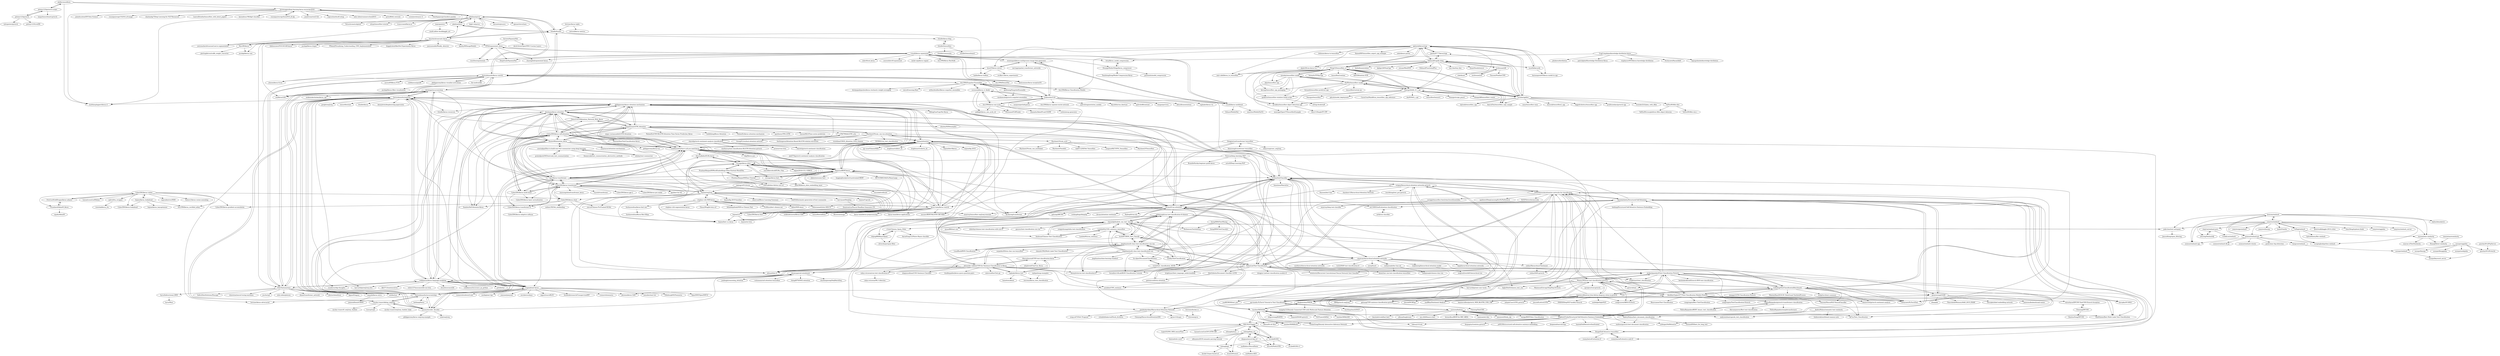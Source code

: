 digraph G {
"leriomaggio/deep-learning-keras-euroscipy2016" -> "rouseguy/europython2016_dl-nlp"
"leriomaggio/deep-learning-keras-euroscipy2016" -> "jakebian/quiver"
"leriomaggio/deep-learning-keras-euroscipy2016" -> "joanbruna/stat212b" ["e"=1]
"leriomaggio/deep-learning-keras-euroscipy2016" -> "saiprashanths/dl-setup" ["e"=1]
"leriomaggio/deep-learning-keras-euroscipy2016" -> "mila-udem/summerschool2015" ["e"=1]
"leriomaggio/deep-learning-keras-euroscipy2016" -> "sjchoi86/dl_tutorials" ["e"=1]
"leriomaggio/deep-learning-keras-euroscipy2016" -> "coreylynch/async-rl" ["e"=1]
"leriomaggio/deep-learning-keras-euroscipy2016" -> "jakebian/hera"
"leriomaggio/deep-learning-keras-euroscipy2016" -> "TomAugspurger/modern-pandas" ["e"=1]
"leriomaggio/deep-learning-keras-euroscipy2016" -> "jxieeducation/DIY-Data-Science" ["e"=1]
"leriomaggio/deep-learning-keras-euroscipy2016" -> "rouseguy/scipyUS2016_dl-image"
"leriomaggio/deep-learning-keras-euroscipy2016" -> "matthiasplappert/keras-rl" ["e"=1]
"leriomaggio/deep-learning-keras-euroscipy2016" -> "shashankg7/Deep-Learning-for-NLP-Resources" ["e"=1]
"leriomaggio/deep-learning-keras-euroscipy2016" -> "LeavesBreathe/tensorflow_with_latest_papers" ["e"=1]
"leriomaggio/deep-learning-keras-euroscipy2016" -> "karandesai-96/digit-classifier" ["e"=1]
"jakebian/quiver" -> "jakebian/hera"
"jakebian/quiver" -> "Tetrachrome/subpixel" ["e"=1]
"jakebian/quiver" -> "matthiasplappert/keras-rl" ["e"=1]
"jakebian/quiver" -> "heuritech/convnets-keras"
"jakebian/quiver" -> "leriomaggio/deep-learning-keras-euroscipy2016"
"jakebian/quiver" -> "alrojo/tensorflow-tutorial" ["e"=1]
"jakebian/quiver" -> "transcranial/keras-js" ["e"=1]
"jakebian/quiver" -> "keplr-io/quiver" ["e"=1]
"jakebian/quiver" -> "farizrahman4u/keras-contrib"
"jakebian/quiver" -> "fchollet/hualos"
"jakebian/quiver" -> "merantix/picasso" ["e"=1]
"jakebian/quiver" -> "openai/cleverhans" ["e"=1]
"jakebian/quiver" -> "inejc/painters"
"jakebian/quiver" -> "jocicmarko/ultrasound-nerve-segmentation" ["e"=1]
"jakebian/quiver" -> "MarcBS/keras"
"philipperemy/keras-attention-mechanism" -> "datalogue/keras-attention"
"philipperemy/keras-attention-mechanism" -> "farizrahman4u/seq2seq"
"philipperemy/keras-attention-mechanism" -> "CyberZHG/keras-self-attention"
"philipperemy/keras-attention-mechanism" -> "bojone/attention"
"philipperemy/keras-attention-mechanism" -> "Lsdefine/attention-is-all-you-need-keras"
"philipperemy/keras-attention-mechanism" -> "richliao/textClassifier"
"philipperemy/keras-attention-mechanism" -> "thushv89/attention_keras"
"philipperemy/keras-attention-mechanism" -> "philipperemy/keras-tcn" ["e"=1]
"philipperemy/keras-attention-mechanism" -> "codekansas/keras-language-modeling"
"philipperemy/keras-attention-mechanism" -> "Separius/BERT-keras"
"philipperemy/keras-attention-mechanism" -> "ningshixian/LSTM_Attention"
"philipperemy/keras-attention-mechanism" -> "CyberZHG/keras-bert" ["e"=1]
"philipperemy/keras-attention-mechanism" -> "fchollet/keras-resources" ["e"=1]
"philipperemy/keras-attention-mechanism" -> "keras-team/keras-contrib"
"philipperemy/keras-attention-mechanism" -> "XifengGuo/CapsNet-Keras" ["e"=1]
"MachineLP/train_arch" -> "MachineLP/models"
"MachineLP/train_arch" -> "MachineLP/train_cnn-rnn-attention"
"MachineLP/train_arch" -> "taki0112/SENet-Tensorflow" ["e"=1]
"MachineLP/train_arch" -> "yangxue0827/FPN_Tensorflow" ["e"=1]
"MachineLP/train_arch" -> "MachineLP/Tensorflow-" ["e"=1]
"MachineLP/train_arch" -> "MachineLP/train_cnn_multilabel"
"stratospark/keras-multiprocess-image-data-generator" -> "rcmalli/keras-mobilenet"
"stratospark/keras-multiprocess-image-data-generator" -> "kuza55/keras-extras"
"stratospark/keras-multiprocess-image-data-generator" -> "oarriaga/spatial_transformer_networks"
"stratospark/keras-multiprocess-image-data-generator" -> "rcmalli/keras-squeezenet"
"stratospark/keras-multiprocess-image-data-generator" -> "bckenstler/CLR"
"guoyinwang/LEAM" -> "dinghanshen/SWEM"
"guoyinwang/LEAM" -> "kaushalshetty/Structured-Self-Attention"
"guoyinwang/LEAM" -> "idiap/gile"
"guoyinwang/LEAM" -> "NonvolatileMemory/AAAI_2019_EXAM"
"guoyinwang/LEAM" -> "lancopku/label-embedding-network" ["e"=1]
"guoyinwang/LEAM" -> "jamesmullenbach/caml-mimic" ["e"=1]
"guoyinwang/LEAM" -> "lancopku/SU4MLC" ["e"=1]
"luheng/deep_srl" -> "XMUNLP/Tagger"
"luheng/deep_srl" -> "strubell/LISA"
"luheng/deep_srl" -> "luheng/lsgn"
"luheng/deep_srl" -> "microth/PathLSTM"
"luheng/deep_srl" -> "diegma/neural-dep-srl"
"luheng/deep_srl" -> "bcmi220/unisrl"
"luheng/deep_srl" -> "kentonl/e2e-coref" ["e"=1]
"luheng/deep_srl" -> "allenai/acl2018-semantic-parsing-tutorial" ["e"=1]
"uhauha2929/examples" -> "nn116003/self-attention-classification"
"mttk/rnn-classifier" -> "nn116003/self-attention-classification"
"thushv89/attention_keras" -> "philipperemy/keras-attention-mechanism"
"thushv89/attention_keras" -> "datalogue/keras-attention"
"thushv89/attention_keras" -> "CyberZHG/keras-self-attention"
"thushv89/attention_keras" -> "aravindpai/How-to-build-own-text-summarizer-using-deep-learning"
"thushv89/attention_keras" -> "ningshixian/LSTM_Attention"
"thushv89/attention_keras" -> "Lsdefine/attention-is-all-you-need-keras"
"thushv89/attention_keras" -> "CyberZHG/keras-multi-head"
"thushv89/attention_keras" -> "uzaymacar/attention-mechanisms"
"thushv89/attention_keras" -> "CyberZHG/keras-transformer"
"thushv89/attention_keras" -> "kpot/keras-transformer"
"thushv89/attention_keras" -> "lvapeab/nmt-keras"
"thushv89/attention_keras" -> "philipperemy/keras-tcn" ["e"=1]
"clayandgithub/zh_cnn_text_classify" -> "LambdaWx/CNN_sentence_tensorflow"
"clayandgithub/zh_cnn_text_classify" -> "lc222/text_classification_AI100"
"clayandgithub/zh_cnn_text_classify" -> "fendouai/Chinese-Text-Classification"
"clayandgithub/zh_cnn_text_classify" -> "indiejoseph/cnn-text-classification-tf-chinese"
"clayandgithub/zh_cnn_text_classify" -> "cjymz886/text-cnn" ["e"=1]
"clayandgithub/zh_cnn_text_classify" -> "sfailsthy/chinese-text-classification-with-cnn-tf"
"clayandgithub/zh_cnn_text_classify" -> "Roshanson/TextInfoExp" ["e"=1]
"clayandgithub/zh_cnn_text_classify" -> "gaussic/text-classification-cnn-rnn" ["e"=1]
"clayandgithub/zh_cnn_text_classify" -> "luchi007/RNN_Text_Classify"
"clayandgithub/zh_cnn_text_classify" -> "liu-nlper/DocumentClassification"
"clayandgithub/zh_cnn_text_classify" -> "c1nty/Chinese_Spam_Filter"
"clayandgithub/zh_cnn_text_classify" -> "pakrchen/text-antispam"
"clayandgithub/zh_cnn_text_classify" -> "shijing888/BayesSpam"
"clayandgithub/zh_cnn_text_classify" -> "yongyehuang/zhihu-text-classification" ["e"=1]
"clayandgithub/zh_cnn_text_classify" -> "bigboNed3/chinese_text_cnn" ["e"=1]
"taoshen58/DiSAN" -> "taoshen58/BiBloSA"
"taoshen58/DiSAN" -> "YichenGong/Densely-Interactive-Inference-Network" ["e"=1]
"taoshen58/DiSAN" -> "taoshen58/ReSAN"
"taoshen58/DiSAN" -> "flrngel/Self-Attentive-tensorflow"
"taoshen58/DiSAN" -> "zhiguowang/BiMPM" ["e"=1]
"taoshen58/DiSAN" -> "ExplorerFreda/Structured-Self-Attentive-Sentence-Embedding"
"taoshen58/DiSAN" -> "dinghanshen/SWEM"
"taoshen58/DiSAN" -> "XMUNLP/Tagger"
"taoshen58/DiSAN" -> "baaesh/DiSAN-pytorch"
"taoshen58/DiSAN" -> "NLPLearn/QANet" ["e"=1]
"taoshen58/DiSAN" -> "lukecq1231/nli" ["e"=1]
"ilivans/tf-rnn-attention" -> "ematvey/hierarchical-attention-networks"
"ilivans/tf-rnn-attention" -> "richliao/textClassifier"
"ilivans/tf-rnn-attention" -> "bojone/attention"
"ilivans/tf-rnn-attention" -> "TobiasLee/Text-Classification"
"ilivans/tf-rnn-attention" -> "datalogue/keras-attention"
"ilivans/tf-rnn-attention" -> "Kyubyong/transformer" ["e"=1]
"ilivans/tf-rnn-attention" -> "HadoopIt/rnn-nlu" ["e"=1]
"ilivans/tf-rnn-attention" -> "ematvey/tensorflow-seq2seq-tutorials" ["e"=1]
"ilivans/tf-rnn-attention" -> "galsang/ABCNN" ["e"=1]
"ilivans/tf-rnn-attention" -> "allenai/bilm-tf" ["e"=1]
"ilivans/tf-rnn-attention" -> "indiejoseph/cnn-text-classification-tf-chinese"
"ilivans/tf-rnn-attention" -> "dennybritz/cnn-text-classification-tf" ["e"=1]
"ilivans/tf-rnn-attention" -> "rockingdingo/deepnlp" ["e"=1]
"ilivans/tf-rnn-attention" -> "ilivans/attention-sentiment"
"ilivans/tf-rnn-attention" -> "allenai/bi-att-flow" ["e"=1]
"Shawn1993/cnn-text-classification-pytorch" -> "prakashpandey9/Text-Classification-Pytorch"
"Shawn1993/cnn-text-classification-pytorch" -> "yoonkim/CNN_sentence" ["e"=1]
"Shawn1993/cnn-text-classification-pytorch" -> "galsang/CNN-sentence-classification-pytorch"
"Shawn1993/cnn-text-classification-pytorch" -> "pytorch/text" ["e"=1]
"Shawn1993/cnn-text-classification-pytorch" -> "harvardnlp/sent-conv-torch" ["e"=1]
"Shawn1993/cnn-text-classification-pytorch" -> "bigboNed3/chinese_text_cnn" ["e"=1]
"Shawn1993/cnn-text-classification-pytorch" -> "wabyking/TextClassificationBenchmark"
"Shawn1993/cnn-text-classification-pytorch" -> "bamtercelboo/cnn-lstm-bilstm-deepcnn-clstm-in-pytorch"
"Shawn1993/cnn-text-classification-pytorch" -> "EdGENetworks/attention-networks-for-classification"
"Shawn1993/cnn-text-classification-pytorch" -> "chenyuntc/PyTorchText" ["e"=1]
"Shawn1993/cnn-text-classification-pytorch" -> "MaximumEntropy/Seq2Seq-PyTorch" ["e"=1]
"Shawn1993/cnn-text-classification-pytorch" -> "IBM/pytorch-seq2seq" ["e"=1]
"Shawn1993/cnn-text-classification-pytorch" -> "AnubhavGupta3377/Text-Classification-Models-Pytorch"
"Shawn1993/cnn-text-classification-pytorch" -> "songyouwei/ABSA-PyTorch" ["e"=1]
"Shawn1993/cnn-text-classification-pytorch" -> "spro/practical-pytorch" ["e"=1]
"prakashpandey9/Text-Classification-Pytorch" -> "AnubhavGupta3377/Text-Classification-Models-Pytorch"
"prakashpandey9/Text-Classification-Pytorch" -> "wabyking/TextClassificationBenchmark"
"prakashpandey9/Text-Classification-Pytorch" -> "Shawn1993/cnn-text-classification-pytorch"
"prakashpandey9/Text-Classification-Pytorch" -> "bentrevett/pytorch-sentiment-analysis" ["e"=1]
"prakashpandey9/Text-Classification-Pytorch" -> "sgrvinod/a-PyTorch-Tutorial-to-Text-Classification"
"prakashpandey9/Text-Classification-Pytorch" -> "keishinkickback/Pytorch-RNN-text-classification"
"prakashpandey9/Text-Classification-Pytorch" -> "TobiasLee/Text-Classification"
"prakashpandey9/Text-Classification-Pytorch" -> "bamtercelboo/cnn-lstm-bilstm-deepcnn-clstm-in-pytorch"
"prakashpandey9/Text-Classification-Pytorch" -> "kk7nc/Text_Classification" ["e"=1]
"prakashpandey9/Text-Classification-Pytorch" -> "kaushalshetty/Structured-Self-Attention"
"prakashpandey9/Text-Classification-Pytorch" -> "pytorch/text" ["e"=1]
"prakashpandey9/Text-Classification-Pytorch" -> "chenyuntc/PyTorchText" ["e"=1]
"prakashpandey9/Text-Classification-Pytorch" -> "brightmart/text_classification" ["e"=1]
"prakashpandey9/Text-Classification-Pytorch" -> "EdGENetworks/attention-networks-for-classification"
"prakashpandey9/Text-Classification-Pytorch" -> "lonePatient/Bert-Multi-Label-Text-Classification" ["e"=1]
"leonsim/simhash" -> "seomoz/simhash-py"
"leonsim/simhash" -> "yanyiwu/simhash"
"leonsim/simhash" -> "scrapinghub/python-simhash"
"leonsim/simhash" -> "pakrchen/text-antispam"
"leonsim/simhash" -> "zyymax/text-similarity"
"leonsim/simhash" -> "ekzhu/datasketch" ["e"=1]
"leonsim/simhash" -> "seomoz/simhash-cpp"
"ExplorerFreda/Structured-Self-Attentive-Sentence-Embedding" -> "kaushalshetty/Structured-Self-Attention"
"ExplorerFreda/Structured-Self-Attentive-Sentence-Embedding" -> "yufengm/SelfAttentive"
"ExplorerFreda/Structured-Self-Attentive-Sentence-Embedding" -> "taoshen58/DiSAN"
"ExplorerFreda/Structured-Self-Attentive-Sentence-Embedding" -> "flrngel/Self-Attentive-tensorflow"
"ExplorerFreda/Structured-Self-Attentive-Sentence-Embedding" -> "hantek/SelfAttentiveSentEmbed"
"ExplorerFreda/Structured-Self-Attentive-Sentence-Embedding" -> "dasguptar/treelstm.pytorch" ["e"=1]
"ExplorerFreda/Structured-Self-Attentive-Sentence-Embedding" -> "jx00109/structured-self-attentive-sentence-embedding"
"ExplorerFreda/Structured-Self-Attentive-Sentence-Embedding" -> "YichenGong/Densely-Interactive-Inference-Network" ["e"=1]
"ExplorerFreda/Structured-Self-Attentive-Sentence-Embedding" -> "lukecq1231/nli" ["e"=1]
"ExplorerFreda/Structured-Self-Attentive-Sentence-Embedding" -> "EdGENetworks/attention-networks-for-classification"
"ExplorerFreda/Structured-Self-Attentive-Sentence-Embedding" -> "XMUNLP/Tagger"
"ExplorerFreda/Structured-Self-Attentive-Sentence-Embedding" -> "taoshen58/BiBloSA"
"ExplorerFreda/Structured-Self-Attentive-Sentence-Embedding" -> "deepmind/narrativeqa" ["e"=1]
"ExplorerFreda/Structured-Self-Attentive-Sentence-Embedding" -> "allenai/bi-att-flow" ["e"=1]
"AlexGidiotis/Document-Classifier-LSTM" -> "gentaiscool/lstm-attention"
"lc222/text_classification_AI100" -> "liu-nlper/DocumentClassification"
"lc222/text_classification_AI100" -> "clayandgithub/zh_cnn_text_classify"
"lc222/text_classification_AI100" -> "Socialbird-AILab/BERT-Classification-Tutorial" ["e"=1]
"bamtercelboo/cnn-lstm-bilstm-deepcnn-clstm-in-pytorch" -> "zenRRan/Sentiment-Analysis"
"bamtercelboo/cnn-lstm-bilstm-deepcnn-clstm-in-pytorch" -> "Shawn1993/cnn-text-classification-pytorch"
"bamtercelboo/cnn-lstm-bilstm-deepcnn-clstm-in-pytorch" -> "wabyking/TextClassificationBenchmark"
"bamtercelboo/cnn-lstm-bilstm-deepcnn-clstm-in-pytorch" -> "chenyuntc/PyTorchText" ["e"=1]
"bamtercelboo/cnn-lstm-bilstm-deepcnn-clstm-in-pytorch" -> "prakashpandey9/Text-Classification-Pytorch"
"bamtercelboo/cnn-lstm-bilstm-deepcnn-clstm-in-pytorch" -> "bamtercelboo/pytorch_NER_BiLSTM_CNN_CRF" ["e"=1]
"bamtercelboo/cnn-lstm-bilstm-deepcnn-clstm-in-pytorch" -> "galsang/CNN-sentence-classification-pytorch"
"bamtercelboo/cnn-lstm-bilstm-deepcnn-clstm-in-pytorch" -> "ndrplz/ConvLSTM_pytorch" ["e"=1]
"bamtercelboo/cnn-lstm-bilstm-deepcnn-clstm-in-pytorch" -> "songyouwei/ABSA-PyTorch" ["e"=1]
"bamtercelboo/cnn-lstm-bilstm-deepcnn-clstm-in-pytorch" -> "jiesutd/LatticeLSTM" ["e"=1]
"bamtercelboo/cnn-lstm-bilstm-deepcnn-clstm-in-pytorch" -> "DSKSD/DeepNLP-models-Pytorch" ["e"=1]
"bamtercelboo/cnn-lstm-bilstm-deepcnn-clstm-in-pytorch" -> "IBM/pytorch-seq2seq" ["e"=1]
"bamtercelboo/cnn-lstm-bilstm-deepcnn-clstm-in-pytorch" -> "smilelight/lightNLP" ["e"=1]
"bamtercelboo/cnn-lstm-bilstm-deepcnn-clstm-in-pytorch" -> "jiesutd/NCRFpp" ["e"=1]
"bamtercelboo/cnn-lstm-bilstm-deepcnn-clstm-in-pytorch" -> "bojone/attention"
"gosha20777/keras2cpp" -> "pplonski/keras2cpp"
"gosha20777/keras2cpp" -> "Dobiasd/frugally-deep"
"CyberZHG/keras-radam" -> "CyberZHG/keras-lookahead"
"CyberZHG/keras-radam" -> "bojone/keras_lookahead"
"CyberZHG/keras-radam" -> "titu1994/keras_rectified_adam"
"CyberZHG/keras-radam" -> "OverLordGoldDragon/keras-adamw"
"CyberZHG/keras-radam" -> "LiyuanLucasLiu/RAdam" ["e"=1]
"CyberZHG/keras-radam" -> "CyberZHG/keras-xlnet"
"CyberZHG/keras-radam" -> "CyberZHG/keras-gradient-accumulation"
"CyberZHG/keras-radam" -> "GLambard/AdamW_Keras"
"CyberZHG/keras-radam" -> "qubvel/tta_wrapper"
"CyberZHG/keras-radam" -> "mgrankin/over9000" ["e"=1]
"CyberZHG/keras-radam" -> "4uiiurz1/keras-cosine-annealing"
"PrashantRanjan09/WordEmbeddings-Elmo-Fasttext-Word2Vec" -> "PrashantRanjan09/Elmo-Tutorial"
"PrashantRanjan09/WordEmbeddings-Elmo-Fasttext-Word2Vec" -> "UKPLab/elmo-bilstm-cnn-crf" ["e"=1]
"PrashantRanjan09/WordEmbeddings-Elmo-Fasttext-Word2Vec" -> "strongio/keras-elmo"
"XMUNLP/Tagger" -> "luheng/deep_srl"
"XMUNLP/Tagger" -> "strubell/LISA"
"XMUNLP/Tagger" -> "taoshen58/DiSAN"
"XMUNLP/Tagger" -> "flrngel/Self-Attentive-tensorflow"
"XMUNLP/Tagger" -> "LopezGG/NN_NER_tensorFlow" ["e"=1]
"XMUNLP/Tagger" -> "diegma/neural-dep-srl"
"XMUNLP/Tagger" -> "luheng/lsgn"
"XMUNLP/Tagger" -> "LiyuanLucasLiu/LM-LSTM-CRF" ["e"=1]
"XMUNLP/Tagger" -> "zihangdai/mos" ["e"=1]
"forresti/SqueezeNet" -> "DT42/squeezenet_demo"
"forresti/SqueezeNet" -> "david-drew/OpenVINO-Custom-Layers" ["e"=1]
"cjweeks/tensorflow-cmake" -> "FloopCZ/tensorflow_cc"
"cjweeks/tensorflow-cmake" -> "PatWie/tensorflow-cmake"
"cjweeks/tensorflow-cmake" -> "kecsap/tensorflow_cpp_packaging"
"cjweeks/tensorflow-cmake" -> "jhjin/tensorflow-cpp"
"cjweeks/tensorflow-cmake" -> "lysukhin/tensorflow-object-detection-cpp"
"cjweeks/tensorflow-cmake" -> "Neargye/hello_tf_c_api"
"cjweeks/tensorflow-cmake" -> "moorage/OpenCVTensorflowExample"
"GLambard/AdamW_Keras" -> "sajadn/AdamW"
"GLambard/AdamW_Keras" -> "OverLordGoldDragon/keras-adamw"
"OverLordGoldDragon/keras-adamw" -> "GLambard/AdamW_Keras"
"OverLordGoldDragon/keras-adamw" -> "CyberZHG/keras-radam"
"richliao/textClassifier" -> "EdGENetworks/attention-networks-for-classification"
"richliao/textClassifier" -> "ematvey/hierarchical-attention-networks"
"richliao/textClassifier" -> "ilivans/tf-rnn-attention"
"richliao/textClassifier" -> "TobiasLee/Text-Classification"
"richliao/textClassifier" -> "alexander-rakhlin/CNN-for-Sentence-Classification-in-Keras"
"richliao/textClassifier" -> "philipperemy/keras-attention-mechanism"
"richliao/textClassifier" -> "jiegzhan/multi-class-text-classification-cnn-rnn"
"richliao/textClassifier" -> "brightmart/text_classification" ["e"=1]
"richliao/textClassifier" -> "chenyuntc/PyTorchText" ["e"=1]
"richliao/textClassifier" -> "dennybritz/cnn-text-classification-tf" ["e"=1]
"richliao/textClassifier" -> "yoonkim/CNN_sentence" ["e"=1]
"richliao/textClassifier" -> "airalcorn2/Recurrent-Convolutional-Neural-Network-Text-Classifier" ["e"=1]
"richliao/textClassifier" -> "datalogue/keras-attention"
"richliao/textClassifier" -> "faneshion/MatchZoo" ["e"=1]
"richliao/textClassifier" -> "uvipen/Hierarchical-attention-networks-pytorch"
"pplonski/keras2cpp" -> "Dobiasd/frugally-deep"
"pplonski/keras2cpp" -> "moof2k/kerasify"
"pplonski/keras2cpp" -> "gosha20777/keras2cpp"
"pplonski/keras2cpp" -> "aljabr0/from-keras-to-c"
"pplonski/keras2cpp" -> "amir-abdi/keras_to_tensorflow" ["e"=1]
"pplonski/keras2cpp" -> "serizba/cppflow"
"pplonski/keras2cpp" -> "bitbionic/keras-to-tensorflow"
"pplonski/keras2cpp" -> "harmanpreet93/keras-model-to-cpp"
"pplonski/keras2cpp" -> "FloopCZ/tensorflow_cc"
"pplonski/keras2cpp" -> "titu1994/Keras-Classification-Models" ["e"=1]
"pplonski/keras2cpp" -> "kuza55/keras-extras"
"pplonski/keras2cpp" -> "Neargye/hello_tf_c_api"
"pplonski/keras2cpp" -> "HamedMP/tensorflow_export_cpp_example"
"pplonski/keras2cpp" -> "nok/sklearn-porter" ["e"=1]
"pplonski/keras2cpp" -> "rcmalli/keras-squeezenet"
"zepingyu0512/srnn" -> "dinghanshen/SWEM"
"zepingyu0512/srnn" -> "bojone/seq2seq"
"zepingyu0512/srnn" -> "locuslab/trellisnet" ["e"=1]
"edubey/text-summarizer" -> "aravindpai/How-to-build-own-text-summarizer-using-deep-learning"
"Dobiasd/frugally-deep" -> "pplonski/keras2cpp"
"Dobiasd/frugally-deep" -> "gosha20777/keras2cpp"
"Dobiasd/frugally-deep" -> "serizba/cppflow"
"Dobiasd/frugally-deep" -> "moof2k/kerasify"
"Dobiasd/frugally-deep" -> "yixuan/MiniDNN" ["e"=1]
"Dobiasd/frugally-deep" -> "Dobiasd/FunctionalPlus" ["e"=1]
"Dobiasd/frugally-deep" -> "FloopCZ/tensorflow_cc"
"Dobiasd/frugally-deep" -> "amir-abdi/keras_to_tensorflow" ["e"=1]
"Dobiasd/frugally-deep" -> "wichtounet/dll"
"Dobiasd/frugally-deep" -> "aljabr0/from-keras-to-c"
"Dobiasd/frugally-deep" -> "tiny-dnn/tiny-dnn" ["e"=1]
"Dobiasd/frugally-deep" -> "Neargye/hello_tf_c_api"
"Dobiasd/frugally-deep" -> "QuantStack/xtensor" ["e"=1]
"Dobiasd/frugally-deep" -> "kmhofmann/selene" ["e"=1]
"Dobiasd/frugally-deep" -> "dpilger26/NumCpp" ["e"=1]
"sujitpal/eeap-examples" -> "stevewyl/keras_text_classification"
"serizba/cppflow" -> "FloopCZ/tensorflow_cc"
"serizba/cppflow" -> "Neargye/hello_tf_c_api"
"serizba/cppflow" -> "Dobiasd/frugally-deep"
"serizba/cppflow" -> "AmirulOm/tensorflow_capi_sample"
"serizba/cppflow" -> "pplonski/keras2cpp"
"serizba/cppflow" -> "leggedrobotics/tensorflow-cpp"
"serizba/cppflow" -> "PatWie/tensorflow-cmake"
"serizba/cppflow" -> "prabhuomkar/pytorch-cpp" ["e"=1]
"serizba/cppflow" -> "skylook/tensorflow_cpp"
"serizba/cppflow" -> "lysukhin/tensorflow-object-detection-cpp"
"serizba/cppflow" -> "iwatake2222/play_with_tflite" ["e"=1]
"serizba/cppflow" -> "gosha20777/keras2cpp"
"serizba/cppflow" -> "ValYouW/tflite-dist"
"serizba/cppflow" -> "onnx/tensorflow-onnx" ["e"=1]
"serizba/cppflow" -> "borarak/tensorflow2_cpp"
"alexander-rakhlin/CNN-for-Sentence-Classification-in-Keras" -> "yoonkim/CNN_sentence" ["e"=1]
"alexander-rakhlin/CNN-for-Sentence-Classification-in-Keras" -> "richliao/textClassifier"
"alexander-rakhlin/CNN-for-Sentence-Classification-in-Keras" -> "bhaveshoswal/CNN-text-classification-keras"
"alexander-rakhlin/CNN-for-Sentence-Classification-in-Keras" -> "shagunsodhani/CNN-Sentence-Classifier"
"alexander-rakhlin/CNN-for-Sentence-Classification-in-Keras" -> "codekansas/keras-language-modeling"
"alexander-rakhlin/CNN-for-Sentence-Classification-in-Keras" -> "dennybritz/cnn-text-classification-tf" ["e"=1]
"alexander-rakhlin/CNN-for-Sentence-Classification-in-Keras" -> "jiegzhan/multi-class-text-classification-cnn-rnn"
"alexander-rakhlin/CNN-for-Sentence-Classification-in-Keras" -> "bradleypallen/keras-quora-question-pairs" ["e"=1]
"alexander-rakhlin/CNN-for-Sentence-Classification-in-Keras" -> "cahya-wirawan/cnn-text-classification-tf"
"alexander-rakhlin/CNN-for-Sentence-Classification-in-Keras" -> "airalcorn2/Recurrent-Convolutional-Neural-Network-Text-Classifier" ["e"=1]
"alexander-rakhlin/CNN-for-Sentence-Classification-in-Keras" -> "raghakot/keras-text"
"alexander-rakhlin/CNN-for-Sentence-Classification-in-Keras" -> "harvardnlp/sent-conv-torch" ["e"=1]
"alexander-rakhlin/CNN-for-Sentence-Classification-in-Keras" -> "farizrahman4u/seq2seq"
"alexander-rakhlin/CNN-for-Sentence-Classification-in-Keras" -> "shyamupa/snli-entailment"
"alexander-rakhlin/CNN-for-Sentence-Classification-in-Keras" -> "salestock/fastText.py" ["e"=1]
"codekansas/keras-language-modeling" -> "shyamupa/snli-entailment"
"codekansas/keras-language-modeling" -> "shuzi/insuranceQA" ["e"=1]
"codekansas/keras-language-modeling" -> "farizrahman4u/seq2seq"
"codekansas/keras-language-modeling" -> "datalogai/recurrentshop"
"codekansas/keras-language-modeling" -> "EderSantana/seya"
"codekansas/keras-language-modeling" -> "ryankiros/skip-thoughts" ["e"=1]
"codekansas/keras-language-modeling" -> "philipperemy/keras-attention-mechanism"
"codekansas/keras-language-modeling" -> "white127/insuranceQA-cnn-lstm" ["e"=1]
"codekansas/keras-language-modeling" -> "lvapeab/nmt-keras"
"codekansas/keras-language-modeling" -> "harvardnlp/seq2seq-attn" ["e"=1]
"codekansas/keras-language-modeling" -> "alexander-rakhlin/CNN-for-Sentence-Classification-in-Keras"
"codekansas/keras-language-modeling" -> "jacoxu/encoder_decoder"
"codekansas/keras-language-modeling" -> "codekansas/insurance_qa_python" ["e"=1]
"codekansas/keras-language-modeling" -> "jarfo/kchar"
"codekansas/keras-language-modeling" -> "klb3713/sentence2vec" ["e"=1]
"datalogai/recurrentshop" -> "farizrahman4u/keras-contrib"
"datalogai/recurrentshop" -> "farizrahman4u/seq2seq"
"datalogai/recurrentshop" -> "codekansas/keras-language-modeling"
"datalogai/recurrentshop" -> "osh/kerlym" ["e"=1]
"datalogai/recurrentshop" -> "EderSantana/seya"
"datalogai/recurrentshop" -> "shyamupa/snli-entailment"
"datalogai/recurrentshop" -> "osh/KerasGAN" ["e"=1]
"datalogai/recurrentshop" -> "mokemokechicken/keras_npi" ["e"=1]
"farizrahman4u/seq2seq" -> "google/seq2seq" ["e"=1]
"farizrahman4u/seq2seq" -> "farizrahman4u/recurrentshop"
"farizrahman4u/seq2seq" -> "philipperemy/keras-attention-mechanism"
"farizrahman4u/seq2seq" -> "harvardnlp/seq2seq-attn" ["e"=1]
"farizrahman4u/seq2seq" -> "codekansas/keras-language-modeling"
"farizrahman4u/seq2seq" -> "nicolas-ivanov/debug_seq2seq"
"farizrahman4u/seq2seq" -> "datalogai/recurrentshop"
"farizrahman4u/seq2seq" -> "tensorflow/nmt" ["e"=1]
"farizrahman4u/seq2seq" -> "matthiasplappert/keras-rl" ["e"=1]
"farizrahman4u/seq2seq" -> "fchollet/keras-resources" ["e"=1]
"farizrahman4u/seq2seq" -> "ryankiros/skip-thoughts" ["e"=1]
"farizrahman4u/seq2seq" -> "jacoxu/encoder_decoder"
"farizrahman4u/seq2seq" -> "fchollet/keras" ["e"=1]
"farizrahman4u/seq2seq" -> "ematvey/tensorflow-seq2seq-tutorials" ["e"=1]
"farizrahman4u/seq2seq" -> "dennybritz/deeplearning-papernotes" ["e"=1]
"wabyking/TextClassificationBenchmark" -> "prakashpandey9/Text-Classification-Pytorch"
"wabyking/TextClassificationBenchmark" -> "AnubhavGupta3377/Text-Classification-Models-Pytorch"
"wabyking/TextClassificationBenchmark" -> "Shawn1993/cnn-text-classification-pytorch"
"wabyking/TextClassificationBenchmark" -> "bamtercelboo/cnn-lstm-bilstm-deepcnn-clstm-in-pytorch"
"wabyking/TextClassificationBenchmark" -> "chenyuntc/PyTorchText" ["e"=1]
"wabyking/TextClassificationBenchmark" -> "TobiasLee/Text-Classification"
"wabyking/TextClassificationBenchmark" -> "EdGENetworks/attention-networks-for-classification"
"wabyking/TextClassificationBenchmark" -> "guoyinwang/LEAM"
"wabyking/TextClassificationBenchmark" -> "jiangqy/LSTM-Classification-Pytorch"
"wabyking/TextClassificationBenchmark" -> "songyouwei/ABSA-PyTorch" ["e"=1]
"wabyking/TextClassificationBenchmark" -> "Tencent/NeuralNLP-NeuralClassifier" ["e"=1]
"wabyking/TextClassificationBenchmark" -> "ShawnyXiao/2018-DC-DataGrand-TextIntelProcess" ["e"=1]
"wabyking/TextClassificationBenchmark" -> "atnlp/torchtext-summary" ["e"=1]
"wabyking/TextClassificationBenchmark" -> "andyweizhao/capsule_text_classification" ["e"=1]
"wabyking/TextClassificationBenchmark" -> "lonePatient/Bert-Multi-Label-Text-Classification" ["e"=1]
"bojone/attention" -> "Kyubyong/transformer" ["e"=1]
"bojone/attention" -> "philipperemy/keras-attention-mechanism"
"bojone/attention" -> "CyberZHG/keras-bert" ["e"=1]
"bojone/attention" -> "Lsdefine/attention-is-all-you-need-keras"
"bojone/attention" -> "bojone/bert4keras" ["e"=1]
"bojone/attention" -> "ilivans/tf-rnn-attention"
"bojone/attention" -> "bojone/kg-2019" ["e"=1]
"bojone/attention" -> "bojone/bert_in_keras" ["e"=1]
"bojone/attention" -> "macanv/BERT-BiLSTM-CRF-NER" ["e"=1]
"bojone/attention" -> "allenai/bilm-tf" ["e"=1]
"bojone/attention" -> "bojone/seq2seq"
"bojone/attention" -> "zjy-ucas/ChineseNER" ["e"=1]
"bojone/attention" -> "brightmart/albert_zh" ["e"=1]
"bojone/attention" -> "Determined22/zh-NER-TF" ["e"=1]
"bojone/attention" -> "brightmart/roberta_zh" ["e"=1]
"lvapeab/nmt-keras" -> "jonsafari/nmt-list" ["e"=1]
"lvapeab/nmt-keras" -> "Lsdefine/attention-is-all-you-need-keras"
"lvapeab/nmt-keras" -> "codekansas/keras-language-modeling"
"lvapeab/nmt-keras" -> "EdinburghNLP/nematus" ["e"=1]
"lvapeab/nmt-keras" -> "OpenNMT/OpenNMT-tf" ["e"=1]
"lvapeab/nmt-keras" -> "rsennrich/subword-nmt" ["e"=1]
"lvapeab/nmt-keras" -> "neubig/nmt-tips" ["e"=1]
"lvapeab/nmt-keras" -> "datalogue/keras-attention"
"lvapeab/nmt-keras" -> "farizrahman4u/seq2seq"
"lvapeab/nmt-keras" -> "joeynmt/joeynmt" ["e"=1]
"lvapeab/nmt-keras" -> "awslabs/sockeye" ["e"=1]
"lvapeab/nmt-keras" -> "mjpost/sacreBLEU" ["e"=1]
"lvapeab/nmt-keras" -> "facebookresearch/UnsupervisedMT" ["e"=1]
"lvapeab/nmt-keras" -> "rsennrich/nematus" ["e"=1]
"lvapeab/nmt-keras" -> "farizrahman4u/recurrentshop"
"ematvey/hierarchical-attention-networks" -> "richliao/textClassifier"
"ematvey/hierarchical-attention-networks" -> "EdGENetworks/attention-networks-for-classification"
"ematvey/hierarchical-attention-networks" -> "ilivans/tf-rnn-attention"
"ematvey/hierarchical-attention-networks" -> "indiejoseph/doc-han-att"
"ematvey/hierarchical-attention-networks" -> "synthesio/hierarchical-attention-networks"
"ematvey/hierarchical-attention-networks" -> "tqtg/hierarchical-attention-networks"
"ematvey/hierarchical-attention-networks" -> "lc222/HAN-text-classification-tf"
"ematvey/hierarchical-attention-networks" -> "taoshen58/DiSAN"
"ematvey/hierarchical-attention-networks" -> "flrngel/Self-Attentive-tensorflow"
"ematvey/hierarchical-attention-networks" -> "triplemeng/hierarchical-attention-model"
"ematvey/hierarchical-attention-networks" -> "cedias/Hierarchical-Sentiment"
"ematvey/hierarchical-attention-networks" -> "pandeykartikey/Hierarchical-Attention-Network"
"ematvey/hierarchical-attention-networks" -> "minqi/hnatt" ["e"=1]
"ematvey/hierarchical-attention-networks" -> "guoyinwang/LEAM"
"stephen-v/zh-NER-keras" -> "liushaoweihua/keras-bert-ner"
"stephen-v/zh-NER-keras" -> "stephen-v/zh-segmentation-keras"
"stephen-v/zh-NER-keras" -> "bojone/bert_in_keras" ["e"=1]
"stephen-v/zh-NER-keras" -> "keras-team/keras-contrib"
"stephen-v/zh-NER-keras" -> "GlassyWing/bi-lstm-crf" ["e"=1]
"stephen-v/zh-NER-keras" -> "littledeepthink/NER-in-Chinese-Text"
"stephen-v/zh-NER-keras" -> "ProHiryu/bert-chinese-ner" ["e"=1]
"stephen-v/zh-NER-keras" -> "Determined22/zh-NER-TF" ["e"=1]
"stephen-v/zh-NER-keras" -> "kifish/NER-demo"
"stephen-v/zh-NER-keras" -> "bojone/seq2seq"
"keras-team/keras-contrib" -> "stephen-v/zh-NER-keras"
"keras-team/keras-contrib" -> "keras-team/keras-applications" ["e"=1]
"keras-team/keras-contrib" -> "CyberZHG/keras-bert" ["e"=1]
"keras-team/keras-contrib" -> "philipperemy/keras-attention-mechanism"
"keras-team/keras-contrib" -> "Lsdefine/attention-is-all-you-need-keras"
"keras-team/keras-contrib" -> "Separius/BERT-keras"
"keras-team/keras-contrib" -> "bojone/attention"
"keras-team/keras-contrib" -> "eriklindernoren/Keras-GAN" ["e"=1]
"keras-team/keras-contrib" -> "farizrahman4u/seq2seq"
"keras-team/keras-contrib" -> "tensorflow/addons" ["e"=1]
"keras-team/keras-contrib" -> "Hironsan/anago" ["e"=1]
"keras-team/keras-contrib" -> "bojone/bert_in_keras" ["e"=1]
"keras-team/keras-contrib" -> "bojone/crf"
"keras-team/keras-contrib" -> "keras-team/keras-preprocessing" ["e"=1]
"keras-team/keras-contrib" -> "macanv/BERT-BiLSTM-CRF-NER" ["e"=1]
"EdGENetworks/attention-networks-for-classification" -> "richliao/textClassifier"
"EdGENetworks/attention-networks-for-classification" -> "ematvey/hierarchical-attention-networks"
"EdGENetworks/attention-networks-for-classification" -> "uvipen/Hierarchical-attention-networks-pytorch"
"EdGENetworks/attention-networks-for-classification" -> "pandeykartikey/Hierarchical-Attention-Network"
"EdGENetworks/attention-networks-for-classification" -> "cedias/Hierarchical-Sentiment"
"EdGENetworks/attention-networks-for-classification" -> "EdGENetworks/anuvada"
"EdGENetworks/attention-networks-for-classification" -> "cedias/HAN-pytorch"
"EdGENetworks/attention-networks-for-classification" -> "raviqqe/tensorflow-font2char2word2sent2doc"
"EdGENetworks/attention-networks-for-classification" -> "Shawn1993/cnn-text-classification-pytorch"
"EdGENetworks/attention-networks-for-classification" -> "kaushalshetty/Structured-Self-Attention"
"EdGENetworks/attention-networks-for-classification" -> "chenyuntc/PyTorchText" ["e"=1]
"EdGENetworks/attention-networks-for-classification" -> "wabyking/TextClassificationBenchmark"
"EdGENetworks/attention-networks-for-classification" -> "MaximumEntropy/Seq2Seq-PyTorch" ["e"=1]
"EdGENetworks/attention-networks-for-classification" -> "ExplorerFreda/Structured-Self-Attentive-Sentence-Embedding"
"EdGENetworks/attention-networks-for-classification" -> "rguthrie3/DeepLearningForNLPInPytorch" ["e"=1]
"TobiasLee/Text-Classification" -> "richliao/textClassifier"
"TobiasLee/Text-Classification" -> "ilivans/tf-rnn-attention"
"TobiasLee/Text-Classification" -> "Socialbird-AILab/BERT-Classification-Tutorial" ["e"=1]
"TobiasLee/Text-Classification" -> "zackhy/TextClassification"
"TobiasLee/Text-Classification" -> "brightmart/text_classification" ["e"=1]
"TobiasLee/Text-Classification" -> "wabyking/TextClassificationBenchmark"
"TobiasLee/Text-Classification" -> "kaushalshetty/Structured-Self-Attention"
"TobiasLee/Text-Classification" -> "prakashpandey9/Text-Classification-Pytorch"
"TobiasLee/Text-Classification" -> "yao8839836/text_gcn" ["e"=1]
"TobiasLee/Text-Classification" -> "brightmart/bert_language_understanding" ["e"=1]
"TobiasLee/Text-Classification" -> "jiegzhan/multi-class-text-classification-cnn-rnn"
"TobiasLee/Text-Classification" -> "dongjun-Lee/text-classification-models-tf" ["e"=1]
"TobiasLee/Text-Classification" -> "allenai/bilm-tf" ["e"=1]
"TobiasLee/Text-Classification" -> "kk7nc/Text_Classification" ["e"=1]
"TobiasLee/Text-Classification" -> "AlexGidiotis/Document-Classifier-LSTM"
"liu-nlper/DocumentClassification" -> "lc222/text_classification_AI100"
"AnubhavGupta3377/Text-Classification-Models-Pytorch" -> "prakashpandey9/Text-Classification-Pytorch"
"AnubhavGupta3377/Text-Classification-Models-Pytorch" -> "wabyking/TextClassificationBenchmark"
"AnubhavGupta3377/Text-Classification-Models-Pytorch" -> "sgrvinod/a-PyTorch-Tutorial-to-Text-Classification"
"AnubhavGupta3377/Text-Classification-Models-Pytorch" -> "lonePatient/Bert-Multi-Label-Text-Classification" ["e"=1]
"AnubhavGupta3377/Text-Classification-Models-Pytorch" -> "Shawn1993/cnn-text-classification-pytorch"
"AnubhavGupta3377/Text-Classification-Models-Pytorch" -> "Renovamen/Text-Classification"
"AnubhavGupta3377/Text-Classification-Models-Pytorch" -> "songyingxin/Bert-TextClassification" ["e"=1]
"AnubhavGupta3377/Text-Classification-Models-Pytorch" -> "songyingxin/TextClassification-Pytorch" ["e"=1]
"AnubhavGupta3377/Text-Classification-Models-Pytorch" -> "EdGENetworks/attention-networks-for-classification"
"AnubhavGupta3377/Text-Classification-Models-Pytorch" -> "bentrevett/pytorch-sentiment-analysis" ["e"=1]
"AnubhavGupta3377/Text-Classification-Models-Pytorch" -> "miracleyoo/DPCNN-TextCNN-Pytorch-Inception"
"AnubhavGupta3377/Text-Classification-Models-Pytorch" -> "kk7nc/Text_Classification" ["e"=1]
"AnubhavGupta3377/Text-Classification-Models-Pytorch" -> "ThilinaRajapakse/pytorch-transformers-classification"
"AnubhavGupta3377/Text-Classification-Models-Pytorch" -> "Tencent/NeuralNLP-NeuralClassifier" ["e"=1]
"AnubhavGupta3377/Text-Classification-Models-Pytorch" -> "yao8839836/text_gcn" ["e"=1]
"slaysd/pytorch-sentiment-analysis-classification" -> "xiaobaicxy/text-classification-BiLSTM-Attention-pytorch"
"slaysd/pytorch-sentiment-analysis-classification" -> "clairett/pytorch-sentiment-classification"
"slaysd/pytorch-sentiment-analysis-classification" -> "u784799i/biLSTM_attn"
"slaysd/pytorch-sentiment-analysis-classification" -> "pranoyr/cnn-lstm" ["e"=1]
"dinghanshen/SWEM" -> "guoyinwang/LEAM"
"dinghanshen/SWEM" -> "taoshen58/DiSAN"
"dinghanshen/SWEM" -> "wangshy31/Densely-Connected-CNN-with-Multiscale-Feature-Attention" ["e"=1]
"dinghanshen/SWEM" -> "hustlingchen/A3NCF" ["e"=1]
"zenRRan/Sentiment-Analysis" -> "bamtercelboo/cnn-lstm-bilstm-deepcnn-clstm-in-pytorch"
"rcmalli/keras-mobilenet" -> "stratospark/keras-multiprocess-image-data-generator"
"rcmalli/keras-mobilenet" -> "rcmalli/keras-squeezenet"
"rcmalli/keras-mobilenet" -> "Zehaos/MobileNet" ["e"=1]
"rcmalli/keras-mobilenet" -> "xiaochus/MobileNetV2" ["e"=1]
"Choco31415/Attention_Network_With_Keras" -> "ningshixian/LSTM_Attention"
"Choco31415/Attention_Network_With_Keras" -> "foamliu/Self-Attention-Keras"
"Choco31415/Attention_Network_With_Keras" -> "uhauha2929/examples"
"Choco31415/Attention_Network_With_Keras" -> "datalogue/keras-attention"
"Choco31415/Attention_Network_With_Keras" -> "philipperemy/keras-attention-mechanism"
"CyberZHG/keras-self-attention" -> "CyberZHG/keras-multi-head"
"CyberZHG/keras-self-attention" -> "philipperemy/keras-attention-mechanism"
"CyberZHG/keras-self-attention" -> "CyberZHG/keras-transformer"
"CyberZHG/keras-self-attention" -> "foamliu/Self-Attention-Keras"
"CyberZHG/keras-self-attention" -> "kpot/keras-transformer"
"CyberZHG/keras-self-attention" -> "thushv89/attention_keras"
"CyberZHG/keras-self-attention" -> "Lsdefine/attention-is-all-you-need-keras"
"CyberZHG/keras-self-attention" -> "ningshixian/LSTM_Attention"
"CyberZHG/keras-self-attention" -> "datalogue/keras-attention"
"CyberZHG/keras-self-attention" -> "CyberZHG/keras-bert" ["e"=1]
"CyberZHG/keras-self-attention" -> "Separius/BERT-keras"
"CyberZHG/keras-self-attention" -> "bojone/attention"
"CyberZHG/keras-self-attention" -> "Choco31415/Attention_Network_With_Keras"
"CyberZHG/keras-self-attention" -> "ShawnyXiao/TextClassification-Keras" ["e"=1]
"CyberZHG/keras-self-attention" -> "bojone/seq2seq"
"Lsdefine/attention-is-all-you-need-keras" -> "kpot/keras-transformer"
"Lsdefine/attention-is-all-you-need-keras" -> "Separius/BERT-keras"
"Lsdefine/attention-is-all-you-need-keras" -> "philipperemy/keras-attention-mechanism"
"Lsdefine/attention-is-all-you-need-keras" -> "bojone/attention"
"Lsdefine/attention-is-all-you-need-keras" -> "CyberZHG/keras-transformer"
"Lsdefine/attention-is-all-you-need-keras" -> "datalogue/keras-attention"
"Lsdefine/attention-is-all-you-need-keras" -> "lvapeab/nmt-keras"
"Lsdefine/attention-is-all-you-need-keras" -> "CyberZHG/keras-self-attention"
"Lsdefine/attention-is-all-you-need-keras" -> "CyberZHG/keras-bert" ["e"=1]
"Lsdefine/attention-is-all-you-need-keras" -> "strongio/keras-elmo"
"Lsdefine/attention-is-all-you-need-keras" -> "keras-team/keras-contrib"
"Lsdefine/attention-is-all-you-need-keras" -> "farizrahman4u/seq2seq"
"Lsdefine/attention-is-all-you-need-keras" -> "tkipf/keras-gcn" ["e"=1]
"Lsdefine/attention-is-all-you-need-keras" -> "iliaschalkidis/ELMo-keras"
"Lsdefine/attention-is-all-you-need-keras" -> "Kyubyong/transformer" ["e"=1]
"kaushalshetty/Structured-Self-Attention" -> "ExplorerFreda/Structured-Self-Attentive-Sentence-Embedding"
"kaushalshetty/Structured-Self-Attention" -> "flrngel/Self-Attentive-tensorflow"
"kaushalshetty/Structured-Self-Attention" -> "guoyinwang/LEAM"
"kaushalshetty/Structured-Self-Attention" -> "roomylee/self-attentive-emb-tf"
"kaushalshetty/Structured-Self-Attention" -> "nn116003/self-attention-classification"
"kaushalshetty/Structured-Self-Attention" -> "EdGENetworks/attention-networks-for-classification"
"kaushalshetty/Structured-Self-Attention" -> "richliao/textClassifier"
"kaushalshetty/Structured-Self-Attention" -> "XMUNLP/Tagger"
"kaushalshetty/Structured-Self-Attention" -> "timbmg/Structured-Self-Attentive-Sentence-Embedding"
"kaushalshetty/Structured-Self-Attention" -> "taoshen58/DiSAN"
"kaushalshetty/Structured-Self-Attention" -> "TobiasLee/Text-Classification"
"kaushalshetty/Structured-Self-Attention" -> "foamliu/Self-Attention-Keras"
"kaushalshetty/Structured-Self-Attention" -> "lancopku/SU4MLC" ["e"=1]
"kaushalshetty/Structured-Self-Attention" -> "ilivans/tf-rnn-attention"
"kaushalshetty/Structured-Self-Attention" -> "yufengm/SelfAttentive"
"iamxiatian/xsimilarity" -> "HuangFJ/text-similarity"
"LambdaWx/CNN_sentence_tensorflow" -> "LambdaWx/con_sentence"
"LambdaWx/CNN_sentence_tensorflow" -> "clayandgithub/zh_cnn_text_classify"
"LambdaWx/CNN_sentence_tensorflow" -> "luchi007/RNN_Text_Classify"
"LambdaWx/CNN_sentence_tensorflow" -> "fendouai/Chinese-Text-Classification"
"pandeykartikey/Hierarchical-Attention-Network" -> "rishabhdhakarwal/Stock_Archives"
"pandeykartikey/Hierarchical-Attention-Network" -> "fristonio/gvm"
"pandeykartikey/Hierarchical-Attention-Network" -> "Cheneng/HiararchicalAttentionGRU"
"pandeykartikey/Hierarchical-Attention-Network" -> "agrim123/yapa"
"pandeykartikey/Hierarchical-Attention-Network" -> "swap-nil7/GSoC-Proposal"
"CyberZHG/keras-xlnet" -> "CyberZHG/keras-transformer-xl"
"CyberZHG/keras-xlnet" -> "zedom1/XLNet_embbeding"
"CyberZHG/keras-xlnet" -> "ymcui/Chinese-PreTrained-XLNet" ["e"=1]
"CyberZHG/keras-xlnet" -> "CyberZHG/keras-transformer"
"CyberZHG/keras-xlnet" -> "bojone/bert_in_keras" ["e"=1]
"CyberZHG/keras-xlnet" -> "CyberZHG/keras-gradient-accumulation"
"nn116003/self-attention-classification" -> "mttk/rnn-classifier"
"DongjunLee/transformer-tensorflow" -> "lilianweng/transformer-tensorflow"
"DongjunLee/transformer-tensorflow" -> "flrngel/Self-Attentive-tensorflow"
"DongjunLee/transformer-tensorflow" -> "Kyubyong/transformer" ["e"=1]
"DongjunLee/transformer-tensorflow" -> "tobyyouup/conv_seq2seq" ["e"=1]
"DongjunLee/transformer-tensorflow" -> "Lsdefine/attention-is-all-you-need-keras"
"DongjunLee/transformer-tensorflow" -> "allenai/bilm-tf" ["e"=1]
"clairett/pytorch-sentiment-classification" -> "jinh574/pytorch-sentiment-analysis-classification"
"MachineLP/train_cnn-rnn-attention" -> "fwang91/residual-attention-network" ["e"=1]
"MachineLP/train_cnn-rnn-attention" -> "MachineLP/train_arch"
"MachineLP/train_cnn-rnn-attention" -> "ningshixian/LSTM_Attention"
"MachineLP/train_cnn-rnn-attention" -> "SeoSangwoo/Attention-Based-BiLSTM-relation-extraction" ["e"=1]
"MachineLP/train_cnn-rnn-attention" -> "ilivans/tf-rnn-attention"
"MachineLP/train_cnn-rnn-attention" -> "bojone/attention"
"MachineLP/train_cnn-rnn-attention" -> "wushilian/CRNN_Attention_OCR_Chinese" ["e"=1]
"MachineLP/train_cnn-rnn-attention" -> "AlexGidiotis/Document-Classifier-LSTM"
"MachineLP/train_cnn-rnn-attention" -> "THTBSE/rnn_text_classification"
"jiegzhan/multi-class-text-classification-cnn-rnn" -> "jiegzhan/multi-class-text-classification-cnn"
"jiegzhan/multi-class-text-classification-cnn-rnn" -> "luchi007/RNN_Text_Classify"
"jiegzhan/multi-class-text-classification-cnn-rnn" -> "richliao/textClassifier"
"jiegzhan/multi-class-text-classification-cnn-rnn" -> "indiejoseph/cnn-text-classification-tf-chinese"
"jiegzhan/multi-class-text-classification-cnn-rnn" -> "zackhy/TextClassification"
"jiegzhan/multi-class-text-classification-cnn-rnn" -> "LunaBlack/RNN-Classification"
"jiegzhan/multi-class-text-classification-cnn-rnn" -> "dennybritz/cnn-text-classification-tf" ["e"=1]
"jiegzhan/multi-class-text-classification-cnn-rnn" -> "carpedm20/lstm-char-cnn-tensorflow" ["e"=1]
"jiegzhan/multi-class-text-classification-cnn-rnn" -> "TobiasLee/Text-Classification"
"jiegzhan/multi-class-text-classification-cnn-rnn" -> "chenyuntc/PyTorchText" ["e"=1]
"jiegzhan/multi-class-text-classification-cnn-rnn" -> "ilivans/tf-rnn-attention"
"jiegzhan/multi-class-text-classification-cnn-rnn" -> "alexander-rakhlin/CNN-for-Sentence-Classification-in-Keras"
"jiegzhan/multi-class-text-classification-cnn-rnn" -> "cahya-wirawan/cnn-text-classification-tf"
"jiegzhan/multi-class-text-classification-cnn-rnn" -> "yoonkim/CNN_sentence" ["e"=1]
"jiegzhan/multi-class-text-classification-cnn-rnn" -> "chenzhi1992/Multi-Label-Text-Classification" ["e"=1]
"triplemeng/hierarchical-attention-model" -> "magical2world/tf-hierarchical-rnn"
"wichtounet/dll" -> "wichtounet/etl"
"wichtounet/dll" -> "Dobiasd/frugally-deep"
"wichtounet/dll" -> "Tencent/FeatherCNN" ["e"=1]
"wichtounet/dll" -> "clab/dynet" ["e"=1]
"fchollet/hualos" -> "fchollet/keras-blog"
"fchollet/hualos" -> "EderSantana/seya"
"fchollet/hualos" -> "jakebian/hera"
"fchollet/hualos" -> "hadim/keras-toolbox"
"fchollet/hualos" -> "jakebian/quiver"
"fchollet/hualos" -> "heuritech/convnets-keras"
"c1nty/Chinese_Spam_Filter" -> "AaronFang123/Naive-Bayes-classifier"
"c1nty/Chinese_Spam_Filter" -> "silverzhaojr/spam-filter"
"c1nty/Chinese_Spam_Filter" -> "shijing888/BayesSpam"
"zyymax/text-similarity" -> "xiaoran-2/TextSimilarity"
"zyymax/text-similarity" -> "HuangFJ/text-similarity"
"hycis/bidirectional_RNN" -> "hycis/Mozi"
"ningshixian/LSTM_Attention" -> "gentaiscool/lstm-attention"
"ningshixian/LSTM_Attention" -> "negar-rostamzadeh/LSTM-Attention"
"ningshixian/LSTM_Attention" -> "Choco31415/Attention_Network_With_Keras"
"ningshixian/LSTM_Attention" -> "philipperemy/keras-attention-mechanism"
"ningshixian/LSTM_Attention" -> "CyberZHG/keras-self-attention"
"ningshixian/LSTM_Attention" -> "PatientEz/CNN-BiLSTM-Attention-Time-Series-Prediction_Keras" ["e"=1]
"ningshixian/LSTM_Attention" -> "foamliu/Self-Attention-Keras"
"ningshixian/LSTM_Attention" -> "bubbliiiing/Keras-Attention" ["e"=1]
"ningshixian/LSTM_Attention" -> "PatientEz/keras-attention-mechanism" ["e"=1]
"ningshixian/LSTM_Attention" -> "u784799i/biLSTM_attn"
"ningshixian/LSTM_Attention" -> "datalogue/keras-attention"
"ningshixian/LSTM_Attention" -> "gantheory/TPA-LSTM" ["e"=1]
"ningshixian/LSTM_Attention" -> "thushv89/attention_keras"
"ningshixian/LSTM_Attention" -> "jsyoon0823/Time-series-prediction" ["e"=1]
"ningshixian/LSTM_Attention" -> "MachineLP/train_cnn-rnn-attention"
"TropComplique/knowledge-distillation-keras" -> "tejasgodambe/knowledge-distillation"
"TropComplique/knowledge-distillation-keras" -> "Irtza/Keras_model_compression"
"TropComplique/knowledge-distillation-keras" -> "johnkorn/distillation"
"TropComplique/knowledge-distillation-keras" -> "patrickphat/Knowledge-Distillation-Keras"
"TropComplique/knowledge-distillation-keras" -> "tripdancer0916/keras-knowledge-distillation"
"TropComplique/knowledge-distillation-keras" -> "DushyantaDhyani/kdtf" ["e"=1]
"shijing888/BayesSpam" -> "c1nty/Chinese_Spam_Filter"
"shijing888/BayesSpam" -> "silverzhaojr/spam-filter"
"jacoxu/encoder_decoder" -> "nicolas-ivanov/debug_seq2seq"
"jacoxu/encoder_decoder" -> "farizrahman4u/seq2seq"
"jacoxu/encoder_decoder" -> "philipperemy/keras-seq2seq-example"
"jacoxu/encoder_decoder" -> "farizrahman4u/recurrentshop"
"jacoxu/encoder_decoder" -> "codekansas/keras-language-modeling"
"jacoxu/encoder_decoder" -> "eske/seq2seq" ["e"=1]
"jacoxu/encoder_decoder" -> "datalogai/recurrentshop"
"jacoxu/encoder_decoder" -> "shyamupa/snli-entailment"
"Neargye/hello_tf_c_api" -> "AmirulOm/tensorflow_capi_sample"
"Neargye/hello_tf_c_api" -> "PatWie/tensorflow-cmake"
"Neargye/hello_tf_c_api" -> "serizba/cppflow"
"Neargye/hello_tf_c_api" -> "skylook/tensorflow_cpp"
"Neargye/hello_tf_c_api" -> "Neargye/tensorflow"
"Neargye/hello_tf_c_api" -> "gdyshi/model_deployment"
"Neargye/hello_tf_c_api" -> "FloopCZ/tensorflow_cc"
"Neargye/hello_tf_c_api" -> "guikarist/tensorflow-windows-build-script"
"Neargye/hello_tf_c_api" -> "cjweeks/tensorflow-cmake"
"Neargye/hello_tf_c_api" -> "CasonTsai/MaskRcnn_tensorflow_cpp_inference"
"Neargye/hello_tf_c_api" -> "rky0930/tf_c_api"
"Neargye/hello_tf_c_api" -> "tensorflow/tensorrt" ["e"=1]
"Neargye/hello_tf_c_api" -> "Neargye/scope_guard"
"Neargye/hello_tf_c_api" -> "zhangcliff/tensorflow-c-mnist"
"Cheneng/DPCNN" -> "miracleyoo/DPCNN-TextCNN-Pytorch-Inception"
"Cheneng/DPCNN" -> "HaishuoFang/DPCNN"
"castorini/hedwig" -> "AndriyMulyar/bert_document_classification"
"castorini/hedwig" -> "uvipen/Hierarchical-attention-networks-pytorch"
"castorini/hedwig" -> "malteos/pytorch-bert-document-classification"
"castorini/hedwig" -> "sgrvinod/a-PyTorch-Tutorial-to-Text-Classification"
"castorini/hedwig" -> "EdGENetworks/attention-networks-for-classification"
"castorini/hedwig" -> "lonePatient/Bert-Multi-Label-Text-Classification" ["e"=1]
"castorini/hedwig" -> "andyweizhao/capsule_text_classification" ["e"=1]
"castorini/hedwig" -> "namisan/mt-dnn" ["e"=1]
"castorini/hedwig" -> "jasonwei20/eda_nlp" ["e"=1]
"castorini/hedwig" -> "kk7nc/Text_Classification" ["e"=1]
"castorini/hedwig" -> "xuyige/BERT4doc-Classification" ["e"=1]
"castorini/hedwig" -> "kaushaltrivedi/fast-bert" ["e"=1]
"castorini/hedwig" -> "allenai/longformer" ["e"=1]
"castorini/hedwig" -> "nyu-dl/dl4marco-bert" ["e"=1]
"castorini/hedwig" -> "howardhsu/BERT-for-RRC-ABSA" ["e"=1]
"taoshen58/BiBloSA" -> "taoshen58/DiSAN"
"ValYouW/tflite-dist" -> "ValYouW/crossplatform-tflite-object-detecion"
"ValYouW/tflite-dist" -> "ValYouW/tflite-win-c"
"Tixierae/deep_learning_NLP" -> "strongio/keras-elmo"
"Tixierae/deep_learning_NLP" -> "richliao/textClassifier"
"Tixierae/deep_learning_NLP" -> "TobiasLee/Text-Classification"
"Tixierae/deep_learning_NLP" -> "BrambleXu/nlp-beginner-guide-keras"
"Tixierae/deep_learning_NLP" -> "astorfi/Deep-Learning-NLP" ["e"=1]
"CyberZHG/keras-multi-head" -> "CyberZHG/keras-self-attention"
"CyberZHG/keras-multi-head" -> "CyberZHG/keras-transformer"
"CyberZHG/keras-multi-head" -> "kpot/keras-transformer"
"CyberZHG/keras-multi-head" -> "CyberZHG/keras-transformer-xl"
"CyberZHG/keras-multi-head" -> "CyberZHG/keras-layer-normalization"
"lining0806/TextMining" -> "lining0806/TextClassify2"
"lining0806/TextMining" -> "Roshanson/TextInfoExp" ["e"=1]
"lining0806/TextMining" -> "lc222/text_classification_AI100"
"rcmalli/keras-squeezenet" -> "DT42/squeezenet_demo"
"rcmalli/keras-squeezenet" -> "rcmalli/keras-mobilenet"
"rcmalli/keras-squeezenet" -> "imlab-uiip/keras-segnet" ["e"=1]
"rcmalli/keras-squeezenet" -> "titu1994/Keras-ResNeXt" ["e"=1]
"rcmalli/keras-squeezenet" -> "yhenon/keras-frcnn" ["e"=1]
"rcmalli/keras-squeezenet" -> "chasingbob/squeezenet-keras"
"rcmalli/keras-squeezenet" -> "vonclites/squeezenet"
"rcmalli/keras-squeezenet" -> "titu1994/DenseNet" ["e"=1]
"rcmalli/keras-squeezenet" -> "stratospark/keras-multiprocess-image-data-generator"
"rcmalli/keras-squeezenet" -> "DeepScale/SqueezeNet" ["e"=1]
"rcmalli/keras-squeezenet" -> "Irtza/Keras_model_compression"
"rcmalli/keras-squeezenet" -> "rykov8/ssd_keras" ["e"=1]
"rcmalli/keras-squeezenet" -> "DwangoMediaVillage/keras_compressor"
"rcmalli/keras-squeezenet" -> "avoroshilov/tf-squeezenet"
"rcmalli/keras-squeezenet" -> "kentsommer/keras-inceptionV4" ["e"=1]
"anayebi/keras-extra" -> "jamesmf/mnistCRNN"
"roomylee/self-attentive-emb-tf" -> "flrngel/Self-Attentive-tensorflow"
"fchollet/keras-blog" -> "fchollet/tensorflow"
"fchollet/tensorflow" -> "fchollet/community"
"fchollet/tensorflow" -> "fchollet/keras-blog"
"fchollet/tensorflow" -> "fchollet/tensorboard"
"yanyiwu/simhash" -> "yanyiwu/cppjieba" ["e"=1]
"yanyiwu/simhash" -> "leonsim/simhash"
"yanyiwu/simhash" -> "yanyiwu/simhash_server"
"yanyiwu/simhash" -> "sing1ee/simhash-java"
"yanyiwu/simhash" -> "yanyiwu/gosimhash"
"yanyiwu/simhash" -> "seomoz/simhash-py"
"yanyiwu/simhash" -> "1e0ng/simhash"
"yanyiwu/simhash" -> "zyymax/text-similarity"
"yanyiwu/simhash" -> "seomoz/simhash-cpp"
"yanyiwu/simhash" -> "yanyiwu/limonp" ["e"=1]
"yanyiwu/simhash" -> "baidu/Familia" ["e"=1]
"yanyiwu/simhash" -> "xlturing/Simhash4J"
"yanyiwu/simhash" -> "guestwalk/kaggle-2014-criteo" ["e"=1]
"yanyiwu/simhash" -> "pakrchen/text-antispam"
"yanyiwu/simhash" -> "chen3feng/typhoon-blade" ["e"=1]
"peterjc123/pytorch-scripts" -> "peterjc123/pytorch"
"peterjc123/pytorch-scripts" -> "philferriere/dlwin"
"peterjc123/pytorch-scripts" -> "lanpa/tensorboard-pytorch" ["e"=1]
"indiejoseph/doc-han-att" -> "indiejoseph/chinese-char-rnn"
"indiejoseph/doc-han-att" -> "ematvey/hierarchical-attention-networks"
"indiejoseph/doc-han-att" -> "kinni/char-cnn-text-classification-tensorflow"
"prateekjoshi565/textrank_text_summarization" -> "aravindpai/How-to-build-own-text-summarizer-using-deep-learning"
"titu1994/Snapshot-Ensembles" -> "gaohuang/SnapshotEnsemble"
"titu1994/Snapshot-Ensembles" -> "arthurdouillard/keras-snapshot_ensembles"
"titu1994/Snapshot-Ensembles" -> "moskomule/pytorch.snapshot.ensembles"
"titu1994/Snapshot-Ensembles" -> "kristpapadopoulos/keras-stochastic-weight-averaging"
"titu1994/Snapshot-Ensembles" -> "farizrahman4u/keras-contrib"
"titu1994/Snapshot-Ensembles" -> "emrul/Learning-Rate"
"titu1994/Snapshot-Ensembles" -> "bckenstler/CLR"
"titu1994/Snapshot-Ensembles" -> "titu1994/Keras-Classification-Models" ["e"=1]
"titu1994/Snapshot-Ensembles" -> "surmenok/keras_lr_finder"
"zackhy/TextClassification" -> "jiegzhan/multi-class-text-classification-cnn-rnn"
"zackhy/TextClassification" -> "TobiasLee/Text-Classification"
"zackhy/TextClassification" -> "luchi007/RNN_Text_Classify"
"FloopCZ/tensorflow_cc" -> "cjweeks/tensorflow-cmake"
"FloopCZ/tensorflow_cc" -> "PatWie/tensorflow-cmake"
"FloopCZ/tensorflow_cc" -> "serizba/cppflow"
"FloopCZ/tensorflow_cc" -> "kecsap/tensorflow_cpp_packaging"
"FloopCZ/tensorflow_cc" -> "Neargye/hello_tf_c_api"
"FloopCZ/tensorflow_cc" -> "lysukhin/tensorflow-object-detection-cpp"
"FloopCZ/tensorflow_cc" -> "Dobiasd/frugally-deep"
"FloopCZ/tensorflow_cc" -> "bennyfri/TFMacCpp"
"FloopCZ/tensorflow_cc" -> "tensorflow/runtime" ["e"=1]
"FloopCZ/tensorflow_cc" -> "pplonski/keras2cpp"
"FloopCZ/tensorflow_cc" -> "AmirulOm/tensorflow_capi_sample"
"FloopCZ/tensorflow_cc" -> "jhjin/tensorflow-cpp"
"FloopCZ/tensorflow_cc" -> "guikarist/tensorflow-windows-build-script"
"FloopCZ/tensorflow_cc" -> "amir-abdi/keras_to_tensorflow" ["e"=1]
"FloopCZ/tensorflow_cc" -> "da03/Attention-OCR" ["e"=1]
"harveyaot/DianJing" -> "QuantumLiu/Neural-Headline-Generator-CN"
"uvipen/Hierarchical-attention-networks-pytorch" -> "EdGENetworks/attention-networks-for-classification"
"uvipen/Hierarchical-attention-networks-pytorch" -> "sgrvinod/a-PyTorch-Tutorial-to-Text-Classification"
"uvipen/Hierarchical-attention-networks-pytorch" -> "tqtg/hierarchical-attention-networks"
"uvipen/Hierarchical-attention-networks-pytorch" -> "sharkmir1/Hierarchical-Attention-Network"
"uvipen/Hierarchical-attention-networks-pytorch" -> "castorini/hedwig"
"uvipen/Hierarchical-attention-networks-pytorch" -> "richliao/textClassifier"
"uvipen/Hierarchical-attention-networks-pytorch" -> "pandeykartikey/Hierarchical-Attention-Network"
"uvipen/Hierarchical-attention-networks-pytorch" -> "iworldtong/text_gcn.pytorch" ["e"=1]
"uvipen/Hierarchical-attention-networks-pytorch" -> "Hazoom/bert-han"
"bojone/crf" -> "bojone/seq2seq"
"bojone/crf" -> "bojone/bert_in_keras" ["e"=1]
"bojone/crf" -> "bojone/on-lstm" ["e"=1]
"farizrahman4u/recurrentshop" -> "farizrahman4u/seq2seq"
"farizrahman4u/recurrentshop" -> "nicolas-ivanov/debug_seq2seq"
"farizrahman4u/recurrentshop" -> "jacoxu/encoder_decoder"
"farizrahman4u/recurrentshop" -> "datalogue/keras-attention"
"farizrahman4u/recurrentshop" -> "lvapeab/nmt-keras"
"farizrahman4u/recurrentshop" -> "philipperemy/keras-attention-mechanism"
"farizrahman4u/recurrentshop" -> "Lsdefine/attention-is-all-you-need-keras"
"farizrahman4u/recurrentshop" -> "bstriner/keras-adversarial" ["e"=1]
"farizrahman4u/recurrentshop" -> "lmthang/thesis" ["e"=1]
"shyamupa/snli-entailment" -> "junfenglx/reasoning_attention"
"shyamupa/snli-entailment" -> "codekansas/keras-language-modeling"
"shyamupa/snli-entailment" -> "vsitzmann/snli-attention-tensorflow"
"shyamupa/snli-entailment" -> "cheng6076/SNLI-attention" ["e"=1]
"shyamupa/snli-entailment" -> "shuohangwang/SeqMatchSeq" ["e"=1]
"pakrchen/text-antispam" -> "clayandgithub/zh_cnn_text_classify"
"pakrchen/text-antispam" -> "JansonKong/spam_filtering"
"philferriere/dlwin" -> "peterjc123/pytorch-scripts"
"philferriere/dlwin" -> "jakebian/quiver"
"philferriere/dlwin" -> "matthiasplappert/keras-rl" ["e"=1]
"philferriere/dlwin" -> "leriomaggio/deep-learning-keras-euroscipy2016"
"DwangoMediaVillage/keras_compressor" -> "Irtza/Keras_model_compression"
"DwangoMediaVillage/keras_compressor" -> "guoxiaolu/model_compression"
"DwangoMediaVillage/keras_compressor" -> "TianzhongSong/Model-Compression-Keras"
"kpot/keras-transformer" -> "Lsdefine/attention-is-all-you-need-keras"
"kpot/keras-transformer" -> "CyberZHG/keras-transformer"
"kpot/keras-transformer" -> "Separius/BERT-keras"
"kpot/keras-transformer" -> "CyberZHG/keras-self-attention"
"kpot/keras-transformer" -> "CyberZHG/keras-multi-head"
"kpot/keras-transformer" -> "datalogue/keras-attention"
"kpot/keras-transformer" -> "CyberZHG/keras-bert" ["e"=1]
"kpot/keras-transformer" -> "kpe/bert-for-tf2" ["e"=1]
"kpot/keras-transformer" -> "keras-team/keras-contrib"
"kpot/keras-transformer" -> "philipperemy/keras-attention-mechanism"
"kpot/keras-transformer" -> "strongio/keras-elmo"
"kpot/keras-transformer" -> "bojone/attention"
"kpot/keras-transformer" -> "iliaschalkidis/ELMo-keras"
"kpot/keras-transformer" -> "CyberZHG/keras-transformer-xl"
"kpot/keras-transformer" -> "lvapeab/nmt-keras"
"jiegzhan/multi-class-text-classification-cnn" -> "jiegzhan/multi-class-text-classification-cnn-rnn"
"jiegzhan/multi-class-text-classification-cnn" -> "indiejoseph/cnn-text-classification-tf-chinese"
"jiegzhan/multi-class-text-classification-cnn" -> "richliao/textClassifier"
"jiegzhan/multi-class-text-classification-cnn" -> "dennybritz/cnn-text-classification-tf" ["e"=1]
"jiegzhan/multi-class-text-classification-cnn" -> "luchi007/RNN_Text_Classify"
"jiegzhan/multi-class-text-classification-cnn" -> "zackhy/TextClassification"
"jiegzhan/multi-class-text-classification-cnn" -> "liu-nlper/DocumentClassification"
"jiegzhan/multi-class-text-classification-cnn" -> "cahya-wirawan/cnn-text-classification-tf"
"jiegzhan/multi-class-text-classification-cnn" -> "Socialbird-AILab/BERT-Classification-Tutorial" ["e"=1]
"jiegzhan/multi-class-text-classification-cnn" -> "LambdaWx/CNN_sentence_tensorflow"
"jiegzhan/multi-class-text-classification-cnn" -> "clayandgithub/zh_cnn_text_classify"
"jiegzhan/multi-class-text-classification-cnn" -> "jiegzhan/machine-learning-stanford"
"jiegzhan/multi-class-text-classification-cnn" -> "bhaveshoswal/CNN-text-classification-keras"
"jiegzhan/multi-class-text-classification-cnn" -> "ilivans/tf-rnn-attention"
"jiegzhan/multi-class-text-classification-cnn" -> "ematvey/hierarchical-attention-networks"
"datalogue/keras-attention" -> "philipperemy/keras-attention-mechanism"
"datalogue/keras-attention" -> "Lsdefine/attention-is-all-you-need-keras"
"datalogue/keras-attention" -> "thushv89/attention_keras"
"datalogue/keras-attention" -> "ilivans/tf-rnn-attention"
"datalogue/keras-attention" -> "farizrahman4u/seq2seq"
"datalogue/keras-attention" -> "richliao/textClassifier"
"datalogue/keras-attention" -> "CyberZHG/keras-self-attention"
"datalogue/keras-attention" -> "Choco31415/Attention_Network_With_Keras"
"datalogue/keras-attention" -> "kpot/keras-transformer"
"datalogue/keras-attention" -> "ningshixian/LSTM_Attention"
"datalogue/keras-attention" -> "lvapeab/nmt-keras"
"datalogue/keras-attention" -> "codekansas/keras-language-modeling"
"datalogue/keras-attention" -> "farizrahman4u/recurrentshop"
"datalogue/keras-attention" -> "Separius/BERT-keras"
"datalogue/keras-attention" -> "jacoxu/encoder_decoder"
"bojone/seq2seq" -> "bojone/bert_in_keras" ["e"=1]
"bojone/seq2seq" -> "bojone/attention"
"bojone/seq2seq" -> "bojone/crf"
"bojone/seq2seq" -> "CyberZHG/keras-xlnet"
"bojone/seq2seq" -> "stephen-v/zh-NER-keras"
"bojone/seq2seq" -> "ymcui/Chinese-PreTrained-XLNet" ["e"=1]
"bojone/seq2seq" -> "bojone/Capsule" ["e"=1]
"bojone/seq2seq" -> "bojone/kg-2019-baseline" ["e"=1]
"bojone/seq2seq" -> "CyberZHG/keras-transformer"
"bojone/seq2seq" -> "harveyaot/DianJing"
"bojone/seq2seq" -> "CyberZHG/keras-bert" ["e"=1]
"bojone/seq2seq" -> "shawroad/Keras-Learning-Summary"
"bojone/seq2seq" -> "ztz818/Automatic-generation-of-text-summaries" ["e"=1]
"cahya-wirawan/cnn-text-classification-tf" -> "cahya-wirawan/ML-Collection"
"bstriner/keras-tqdm" -> "fchollet/hualos"
"bstriner/keras-tqdm" -> "netrack/keras-metrics" ["e"=1]
"heuritech/convnets-keras" -> "dandxy89/ImageModels"
"heuritech/convnets-keras" -> "jacobgil/keras-cam" ["e"=1]
"heuritech/convnets-keras" -> "jakebian/quiver"
"heuritech/convnets-keras" -> "tdeboissiere/VGG16CAM-keras" ["e"=1]
"heuritech/convnets-keras" -> "jocicmarko/ultrasound-nerve-segmentation" ["e"=1]
"heuritech/convnets-keras" -> "osh/KerasGAN" ["e"=1]
"heuritech/convnets-keras" -> "jacobgil/keras-dcgan" ["e"=1]
"heuritech/convnets-keras" -> "MarcBS/keras"
"heuritech/convnets-keras" -> "FHainzl/Visualizing_Understanding_CNN_Implementation" ["e"=1]
"heuritech/convnets-keras" -> "EderSantana/seya"
"heuritech/convnets-keras" -> "fchollet/hualos"
"heuritech/convnets-keras" -> "DT42/squeezenet_demo"
"heuritech/convnets-keras" -> "duggalrahul/AlexNet-Experiments-Keras"
"heuritech/convnets-keras" -> "jakebian/hera"
"heuritech/convnets-keras" -> "jazzsaxmafia/Weakly_detector" ["e"=1]
"bckenstler/CLR" -> "titu1994/keras-one-cycle"
"bckenstler/CLR" -> "surmenok/keras_lr_finder"
"bckenstler/CLR" -> "titu1994/Snapshot-Ensembles"
"bckenstler/CLR" -> "albu/albumentations" ["e"=1]
"bckenstler/CLR" -> "stratospark/keras-multiprocess-image-data-generator"
"bckenstler/CLR" -> "raghakot/keras-vis" ["e"=1]
"bckenstler/CLR" -> "maxpumperla/hyperas" ["e"=1]
"bckenstler/CLR" -> "titu1994/keras-squeeze-excite-network" ["e"=1]
"bckenstler/CLR" -> "philipperemy/keras-attention-mechanism"
"bckenstler/CLR" -> "keras-team/keras-contrib"
"bckenstler/CLR" -> "qubvel/segmentation_models" ["e"=1]
"bckenstler/CLR" -> "flyyufelix/cnn_finetune" ["e"=1]
"bckenstler/CLR" -> "rcmalli/keras-mobilenet"
"bckenstler/CLR" -> "qubvel/efficientnet" ["e"=1]
"bckenstler/CLR" -> "timgaripov/swa" ["e"=1]
"titu1994/keras-one-cycle" -> "psklight/keras_one_cycle_clr"
"titu1994/keras-one-cycle" -> "surmenok/keras_lr_finder"
"titu1994/keras-one-cycle" -> "bckenstler/CLR"
"titu1994/keras-one-cycle" -> "shaoanlu/AdamW-and-SGDW"
"titu1994/keras-one-cycle" -> "WittmannF/LRFinder"
"titu1994/keras-one-cycle" -> "yu4u/mixup-generator" ["e"=1]
"fendouai/Chinese-Text-Classification" -> "indiejoseph/cnn-text-classification-tf-chinese"
"fendouai/Chinese-Text-Classification" -> "clayandgithub/zh_cnn_text_classify"
"fendouai/Chinese-Text-Classification" -> "LambdaWx/CNN_sentence_tensorflow"
"indiejoseph/cnn-text-classification-tf-chinese" -> "indiejoseph/chinese-char-rnn"
"indiejoseph/cnn-text-classification-tf-chinese" -> "luchi007/RNN_Text_Classify"
"indiejoseph/cnn-text-classification-tf-chinese" -> "jiegzhan/multi-class-text-classification-cnn-rnn"
"indiejoseph/cnn-text-classification-tf-chinese" -> "fendouai/Chinese-Text-Classification"
"indiejoseph/cnn-text-classification-tf-chinese" -> "kinni/char-cnn-text-classification-tensorflow"
"indiejoseph/cnn-text-classification-tf-chinese" -> "jiegzhan/multi-class-text-classification-cnn"
"indiejoseph/cnn-text-classification-tf-chinese" -> "clayandgithub/zh_cnn_text_classify"
"u784799i/biLSTM_attn" -> "slaysd/pytorch-sentiment-analysis-classification"
"AndriyMulyar/semantic-text-similarity" -> "AndriyMulyar/bert_document_classification"
"AndriyMulyar/semantic-text-similarity" -> "tlatkowski/multihead-siamese-nets" ["e"=1]
"strongio/keras-bert" -> "strongio/keras-elmo"
"strongio/keras-bert" -> "Separius/BERT-keras"
"sgrvinod/a-PyTorch-Tutorial-to-Text-Classification" -> "uvipen/Hierarchical-attention-networks-pytorch"
"sgrvinod/a-PyTorch-Tutorial-to-Text-Classification" -> "AnubhavGupta3377/Text-Classification-Models-Pytorch"
"sgrvinod/a-PyTorch-Tutorial-to-Text-Classification" -> "prakashpandey9/Text-Classification-Pytorch"
"sgrvinod/a-PyTorch-Tutorial-to-Text-Classification" -> "pandeykartikey/Hierarchical-Attention-Network"
"sgrvinod/a-PyTorch-Tutorial-to-Text-Classification" -> "castorini/hedwig"
"sgrvinod/a-PyTorch-Tutorial-to-Text-Classification" -> "EdGENetworks/attention-networks-for-classification"
"sing1ee/simhash-java" -> "xlturing/Simhash4J"
"sing1ee/simhash-java" -> "CreekLou/simhash"
"galsang/CNN-sentence-classification-pytorch" -> "Cheneng/TextCNN" ["e"=1]
"galsang/CNN-sentence-classification-pytorch" -> "Shawn1993/cnn-text-classification-pytorch"
"DT42/squeezenet_demo" -> "rcmalli/keras-squeezenet"
"DT42/squeezenet_demo" -> "vonclites/squeezenet"
"DT42/squeezenet_demo" -> "chasingbob/squeezenet-keras"
"DT42/squeezenet_demo" -> "DeepScale/SqueezeNet" ["e"=1]
"luchi007/RNN_Text_Classify" -> "LunaBlack/RNN-Classification"
"luchi007/RNN_Text_Classify" -> "LambdaWx/CNN_sentence_tensorflow"
"luchi007/RNN_Text_Classify" -> "jiegzhan/multi-class-text-classification-cnn-rnn"
"luchi007/RNN_Text_Classify" -> "indiejoseph/cnn-text-classification-tf-chinese"
"EderSantana/seya" -> "fchollet/hualos"
"EderSantana/seya" -> "skaae/transformer_network" ["e"=1]
"EderSantana/seya" -> "jbornschein/draw" ["e"=1]
"EderSantana/seya" -> "phreeza/keras-GAN" ["e"=1]
"EderSantana/seya" -> "codekansas/keras-language-modeling"
"EderSantana/seya" -> "datalogai/recurrentshop"
"EderSantana/seya" -> "osh/kerlym" ["e"=1]
"EderSantana/seya" -> "farizrahman4u/keras-contrib"
"EderSantana/seya" -> "AgnezIO/agnez"
"EderSantana/seya" -> "IndicoDataSolutions/Passage" ["e"=1]
"EderSantana/seya" -> "anayebi/keras-extra"
"EderSantana/seya" -> "shawntan/neural-turing-machines" ["e"=1]
"EderSantana/seya" -> "joschu/cgt" ["e"=1]
"EderSantana/seya" -> "hycis/bidirectional_RNN"
"EderSantana/seya" -> "mila-udem/platoon" ["e"=1]
"seomoz/simhash-py" -> "seomoz/simhash-cpp"
"seomoz/simhash-py" -> "leonsim/simhash"
"seomoz/simhash-py" -> "seomoz/simhash-db-py"
"seomoz/simhash-py" -> "liangsun/simhash"
"seomoz/simhash-py" -> "scrapinghub/python-simhash"
"seomoz/simhash-py" -> "seomoz/simhash-cluster"
"seomoz/simhash-py" -> "parkr/near-dup-detection"
"strongio/keras-elmo" -> "UKPLab/elmo-bilstm-cnn-crf" ["e"=1]
"strongio/keras-elmo" -> "strongio/keras-bert"
"strongio/keras-elmo" -> "iliaschalkidis/ELMo-keras"
"strongio/keras-elmo" -> "JHart96/keras_elmo_embedding_layer"
"strongio/keras-elmo" -> "searobbersduck/ELMo_Chin" ["e"=1]
"strongio/keras-elmo" -> "PrashantRanjan09/Elmo-Tutorial"
"strongio/keras-elmo" -> "PrashantRanjan09/WordEmbeddings-Elmo-Fasttext-Word2Vec"
"strongio/keras-elmo" -> "allenai/bilm-tf" ["e"=1]
"strongio/keras-elmo" -> "Separius/BERT-keras"
"strongio/keras-elmo" -> "nlpjoe/2018-CCL-UIIMCS" ["e"=1]
"bhaveshoswal/CNN-text-classification-keras" -> "raghakot/keras-text"
"bhaveshoswal/CNN-text-classification-keras" -> "alexander-rakhlin/CNN-for-Sentence-Classification-in-Keras"
"bhaveshoswal/CNN-text-classification-keras" -> "mhjabreel/CharCnn_Keras" ["e"=1]
"CyberZHG/keras-transformer" -> "kpot/keras-transformer"
"CyberZHG/keras-transformer" -> "CyberZHG/keras-multi-head"
"CyberZHG/keras-transformer" -> "CyberZHG/keras-self-attention"
"CyberZHG/keras-transformer" -> "CyberZHG/keras-xlnet"
"CyberZHG/keras-transformer" -> "Lsdefine/attention-is-all-you-need-keras"
"CyberZHG/keras-transformer" -> "CyberZHG/keras-transformer-xl"
"CyberZHG/keras-transformer" -> "CyberZHG/keras-bert" ["e"=1]
"CyberZHG/keras-transformer" -> "bojone/seq2seq"
"CyberZHG/keras-transformer" -> "CyberZHG/keras-layer-normalization"
"CyberZHG/keras-transformer" -> "kpe/bert-for-tf2" ["e"=1]
"CyberZHG/keras-transformer" -> "CyberZHG/keras-pos-embd"
"CyberZHG/keras-transformer" -> "Separius/BERT-keras"
"CyberZHG/keras-transformer" -> "xiaosongshine/transfromer_keras"
"CyberZHG/keras-transformer" -> "suyash/transformer"
"CyberZHG/keras-transformer" -> "CyberZHG/keras-gpt-2"
"xlturing/Simhash4J" -> "sing1ee/simhash-java"
"guikarist/tensorflow-windows-build-script" -> "sitting-duck/stuff"
"farizrahman4u/keras-contrib" -> "datalogai/recurrentshop"
"farizrahman4u/keras-contrib" -> "philipperemy/keras-visualize-activations"
"farizrahman4u/keras-contrib" -> "aurora95/Keras-FCN" ["e"=1]
"farizrahman4u/keras-contrib" -> "yhenon/keras-frcnn" ["e"=1]
"farizrahman4u/keras-contrib" -> "EderSantana/seya"
"farizrahman4u/keras-contrib" -> "kentsommer/keras-inceptionV4" ["e"=1]
"farizrahman4u/keras-contrib" -> "titu1994/Snapshot-Ensembles"
"farizrahman4u/keras-contrib" -> "phreeza/keras-GAN" ["e"=1]
"farizrahman4u/keras-contrib" -> "titu1994/DenseNet" ["e"=1]
"farizrahman4u/keras-contrib" -> "bstriner/keras-adversarial" ["e"=1]
"farizrahman4u/keras-contrib" -> "osh/KerasGAN" ["e"=1]
"farizrahman4u/keras-contrib" -> "kuza55/keras-extras"
"farizrahman4u/keras-contrib" -> "codekansas/gandlf"
"farizrahman4u/keras-contrib" -> "jakebian/quiver"
"farizrahman4u/keras-contrib" -> "the-moliver/kfs"
"miracleyoo/DPCNN-TextCNN-Pytorch-Inception" -> "Cheneng/DPCNN"
"ThilinaRajapakse/pytorch-transformers-classification" -> "ThilinaRajapakse/BERT_binary_text_classification"
"ThilinaRajapakse/pytorch-transformers-classification" -> "Shivampanwar/Bert-text-classification"
"ThilinaRajapakse/pytorch-transformers-classification" -> "ThilinaRajapakse/simpletransformers" ["e"=1]
"liushaoweihua/keras-bert-ner" -> "liushaoweihua/Keras-Bert-Kbqa"
"wichtounet/etl" -> "wichtounet/dll"
"AmirulOm/tensorflow_capi_sample" -> "Neargye/hello_tf_c_api"
"raghakot/keras-text" -> "bhaveshoswal/CNN-text-classification-keras"
"raghakot/keras-text" -> "Separius/BERT-keras"
"raghakot/keras-text" -> "stevewyl/keras_text_classification"
"raghakot/keras-text" -> "alexander-rakhlin/CNN-for-Sentence-Classification-in-Keras"
"raghakot/keras-text" -> "hamelsmu/ktext" ["e"=1]
"ThilinaRajapakse/BERT_binary_text_classification" -> "ThilinaRajapakse/pytorch-transformers-classification"
"liangsun/simhash" -> "aszxqw/simhash"
"peterjc123/pytorch" -> "tylergenter/pytorch"
"peterjc123/pytorch" -> "peterjc123/pytorch-scripts"
"peterjc123/pytorch" -> "peterjc123/LiveIDE" ["e"=1]
"MarcBS/keras" -> "pierluigiferrari/caffe_weight_converter"
"MarcBS/keras" -> "jacobgil/keras-cam" ["e"=1]
"Separius/BERT-keras" -> "Lsdefine/attention-is-all-you-need-keras"
"Separius/BERT-keras" -> "CyberZHG/keras-bert" ["e"=1]
"Separius/BERT-keras" -> "brightmart/bert_language_understanding" ["e"=1]
"Separius/BERT-keras" -> "kpot/keras-transformer"
"Separius/BERT-keras" -> "bojone/bert_in_keras" ["e"=1]
"Separius/BERT-keras" -> "strongio/keras-elmo"
"Separius/BERT-keras" -> "allenai/bilm-tf" ["e"=1]
"Separius/BERT-keras" -> "philipperemy/keras-attention-mechanism"
"Separius/BERT-keras" -> "bojone/attention"
"Separius/BERT-keras" -> "strongio/keras-bert"
"Separius/BERT-keras" -> "Jiakui/awesome-bert" ["e"=1]
"Separius/BERT-keras" -> "UKPLab/elmo-bilstm-cnn-crf" ["e"=1]
"Separius/BERT-keras" -> "huggingface/pytorch-pretrained-BERT" ["e"=1]
"Separius/BERT-keras" -> "HIT-SCIR/ELMoForManyLangs" ["e"=1]
"Separius/BERT-keras" -> "richliao/textClassifier"
"lilianweng/transformer-tensorflow" -> "DongjunLee/transformer-tensorflow"
"lysukhin/tensorflow-object-detection-cpp" -> "moorage/OpenCVTensorflowExample"
"lysukhin/tensorflow-object-detection-cpp" -> "hluu11/SimpleTF-CPP"
"strubell/LISA" -> "XMUNLP/Tagger"
"strubell/LISA" -> "luheng/deep_srl"
"strubell/LISA" -> "strubell/LISA-v1"
"strubell/LISA" -> "luheng/lsgn"
"strubell/LISA" -> "microth/PathLSTM"
"cedias/Hierarchical-Sentiment" -> "cedias/HAN-pytorch"
"diegma/neural-dep-srl" -> "microth/PathLSTM"
"diegma/neural-dep-srl" -> "malllabiisc/NeuralDater"
"diegma/neural-dep-srl" -> "luheng/deep_srl"
"kuza55/keras-extras" -> "avolkov1/keras_experiments"
"kuza55/keras-extras" -> "stratospark/keras-multiprocess-image-data-generator"
"kuza55/keras-extras" -> "hadim/keras-toolbox"
"kuza55/keras-extras" -> "farizrahman4u/keras-contrib"
"aravindpai/How-to-build-own-text-summarizer-using-deep-learning" -> "prateekjoshi565/textrank_text_summarization"
"aravindpai/How-to-build-own-text-summarizer-using-deep-learning" -> "theamrzaki/text_summurization_abstractive_methods" ["e"=1]
"aravindpai/How-to-build-own-text-summarizer-using-deep-learning" -> "edubey/text-summarizer"
"aravindpai/How-to-build-own-text-summarizer-using-deep-learning" -> "thushv89/attention_keras"
"bojone/keras_lookahead" -> "CyberZHG/keras-radam"
"bojone/keras_lookahead" -> "CyberZHG/keras-lookahead"
"bojone/keras_lookahead" -> "bojone/keras_lazyoptimizer"
"bojone/keras_lookahead" -> "titu1994/keras_rectified_adam"
"qubvel/tta_wrapper" -> "tsterbak/keras_tta"
"PatWie/tensorflow-cmake" -> "FloopCZ/tensorflow_cc"
"PatWie/tensorflow-cmake" -> "Neargye/hello_tf_c_api"
"PatWie/tensorflow-cmake" -> "cjweeks/tensorflow-cmake"
"PatWie/tensorflow-cmake" -> "guikarist/tensorflow-windows-build-script"
"PatWie/tensorflow-cmake" -> "formath/tensorflow-predictor-cpp"
"PatWie/tensorflow-cmake" -> "lysukhin/tensorflow-object-detection-cpp"
"PatWie/tensorflow-cmake" -> "kecsap/tensorflow_cpp_packaging"
"PatWie/tensorflow-cmake" -> "tensorflow/custom-op" ["e"=1]
"PatWie/tensorflow-cmake" -> "serizba/cppflow"
"iliaschalkidis/ELMo-keras" -> "strongio/keras-elmo"
"surmenok/keras_lr_finder" -> "titu1994/keras-one-cycle"
"surmenok/keras_lr_finder" -> "bckenstler/CLR"
"surmenok/keras_lr_finder" -> "WittmannF/LRFinder"
"surmenok/keras_lr_finder" -> "psklight/keras_one_cycle_clr"
"surmenok/keras_lr_finder" -> "titu1994/Snapshot-Ensembles"
"luheng/lsgn" -> "hiroki13/span-based-srl"
"luheng/lsgn" -> "bcmi220/unisrl"
"1e0ng/simhash" -> "scrapinghub/python-simhash"
"1e0ng/simhash" -> "seomoz/simhash-py"
"1e0ng/simhash" -> "hybridtheory/floc-simhash"
"1e0ng/simhash" -> "yanyiwu/simhash"
"1e0ng/simhash" -> "zyymax/text-similarity"
"philipperemy/keras-visualize-activations" -> "jacobgil/keras-filter-visualization"
"philipperemy/keras-visualize-activations" -> "farizrahman4u/keras-contrib"
"malllabiisc/NeuralDater" -> "malllabiisc/AD3"
"moof2k/kerasify" -> "pplonski/keras2cpp"
"moof2k/kerasify" -> "harmanpreet93/keras-model-to-cpp"
"gaohuang/SnapshotEnsemble" -> "titu1994/Snapshot-Ensembles"
"gaohuang/SnapshotEnsemble" -> "moskomule/pytorch.snapshot.ensembles"
"inejc/painters" -> "small-yellow-duck/kaggle_art"
"flrngel/Self-Attentive-tensorflow" -> "roomylee/self-attentive-emb-tf"
"flrngel/Self-Attentive-tensorflow" -> "kaushalshetty/Structured-Self-Attention"
"flrngel/Self-Attentive-tensorflow" -> "taoshen58/DiSAN"
"flrngel/Self-Attentive-tensorflow" -> "roomylee/self-attention-tf"
"aszxqw/cppjieba" -> "aszxqw/simhash"
"aszxqw/cppjieba" -> "aszxqw/limonp"
"aszxqw/cppjieba" -> "aszxqw/libcppjieba"
"aszxqw/cppjieba" -> "aszxqw/nodejieba"
"aszxqw/cppjieba" -> "aszxqw/keyword_server"
"aszxqw/cppjieba" -> "guochy2012/EchoLib"
"CyberZHG/keras-transformer-xl" -> "CyberZHG/keras-adaptive-softmax"
"PrashantRanjan09/Elmo-Tutorial" -> "PrashantRanjan09/WordEmbeddings-Elmo-Fasttext-Word2Vec"
"PrashantRanjan09/Elmo-Tutorial" -> "strongio/keras-elmo"
"PrashantRanjan09/Elmo-Tutorial" -> "UKPLab/elmo-bilstm-cnn-crf" ["e"=1]
"PrashantRanjan09/Elmo-Tutorial" -> "JHart96/keras_elmo_embedding_layer"
"gentaiscool/lstm-attention" -> "ningshixian/LSTM_Attention"
"AndriyMulyar/bert_document_classification" -> "malteos/pytorch-bert-document-classification"
"AndriyMulyar/bert_document_classification" -> "castorini/hedwig"
"AndriyMulyar/bert_document_classification" -> "ArmandDS/bert_for_long_text"
"vonclites/squeezenet" -> "DT42/squeezenet_demo"
"raviqqe/tensorflow-font2char2word2sent2doc" -> "ematvey/deep-text-classifier"
"nicolas-ivanov/debug_seq2seq" -> "nicolas-ivanov/seq2seq_chatbot_links" ["e"=1]
"nicolas-ivanov/debug_seq2seq" -> "farizrahman4u/seq2seq"
"nicolas-ivanov/debug_seq2seq" -> "nicolas-ivanov/tf_seq2seq_chatbot" ["e"=1]
"nicolas-ivanov/debug_seq2seq" -> "jacoxu/encoder_decoder"
"nicolas-ivanov/debug_seq2seq" -> "farizrahman4u/recurrentshop"
"nicolas-ivanov/debug_seq2seq" -> "Linusp/soph"
"jakebian/hera" -> "jakebian/quiver"
"jakebian/hera" -> "fchollet/hualos"
"rouseguy/europython2016_dl-nlp" -> "leriomaggio/deep-learning-keras-euroscipy2016"
"fristonio/docker.rs" -> "fristonio/gvm"
"Irtza/Keras_model_compression" -> "DwangoMediaVillage/keras_compressor"
"aszxqw/simhash" -> "aszxqw/keyword_server"
"guochy2012/FtpServer" -> "guochy2012/EchoLib"
"leriomaggio/deep-learning-keras-euroscipy2016" ["l"="30.916,31.525"]
"rouseguy/europython2016_dl-nlp" ["l"="30.891,31.503"]
"jakebian/quiver" ["l"="30.96,31.56"]
"joanbruna/stat212b" ["l"="27.139,34.224"]
"saiprashanths/dl-setup" ["l"="27.155,34.135"]
"mila-udem/summerschool2015" ["l"="27.073,34.183"]
"sjchoi86/dl_tutorials" ["l"="23.447,31.132"]
"coreylynch/async-rl" ["l"="24.867,35.873"]
"jakebian/hera" ["l"="30.975,31.541"]
"TomAugspurger/modern-pandas" ["l"="21.565,28.968"]
"jxieeducation/DIY-Data-Science" ["l"="27.2,34.256"]
"rouseguy/scipyUS2016_dl-image" ["l"="30.904,31.484"]
"matthiasplappert/keras-rl" ["l"="24.894,35.902"]
"shashankg7/Deep-Learning-for-NLP-Resources" ["l"="30.075,32.805"]
"LeavesBreathe/tensorflow_with_latest_papers" ["l"="27.084,34.3"]
"karandesai-96/digit-classifier" ["l"="31.243,-20.774"]
"Tetrachrome/subpixel" ["l"="33.779,32.43"]
"heuritech/convnets-keras" ["l"="30.99,31.574"]
"alrojo/tensorflow-tutorial" ["l"="23.393,31.05"]
"transcranial/keras-js" ["l"="28.21,27.62"]
"keplr-io/quiver" ["l"="25.77,33.733"]
"farizrahman4u/keras-contrib" ["l"="31.059,31.606"]
"fchollet/hualos" ["l"="31.014,31.552"]
"merantix/picasso" ["l"="34.169,35.106"]
"openai/cleverhans" ["l"="27.204,34.491"]
"inejc/painters" ["l"="30.903,31.574"]
"jocicmarko/ultrasound-nerve-segmentation" ["l"="29.115,36.577"]
"MarcBS/keras" ["l"="30.954,31.526"]
"philipperemy/keras-attention-mechanism" ["l"="31.325,31.567"]
"datalogue/keras-attention" ["l"="31.345,31.551"]
"farizrahman4u/seq2seq" ["l"="31.273,31.598"]
"CyberZHG/keras-self-attention" ["l"="31.331,31.528"]
"bojone/attention" ["l"="31.386,31.557"]
"Lsdefine/attention-is-all-you-need-keras" ["l"="31.325,31.545"]
"richliao/textClassifier" ["l"="31.467,31.54"]
"thushv89/attention_keras" ["l"="31.304,31.513"]
"philipperemy/keras-tcn" ["l"="30.384,32.473"]
"codekansas/keras-language-modeling" ["l"="31.25,31.575"]
"Separius/BERT-keras" ["l"="31.359,31.536"]
"ningshixian/LSTM_Attention" ["l"="31.351,31.52"]
"CyberZHG/keras-bert" ["l"="32.127,30.164"]
"fchollet/keras-resources" ["l"="23.44,31.02"]
"keras-team/keras-contrib" ["l"="31.317,31.6"]
"XifengGuo/CapsNet-Keras" ["l"="30.999,32.939"]
"MachineLP/train_arch" ["l"="31.359,31.417"]
"MachineLP/models" ["l"="31.329,31.383"]
"MachineLP/train_cnn-rnn-attention" ["l"="31.384,31.482"]
"taki0112/SENet-Tensorflow" ["l"="34.376,35.036"]
"yangxue0827/FPN_Tensorflow" ["l"="35.035,36.781"]
"MachineLP/Tensorflow-" ["l"="23.86,31.336"]
"MachineLP/train_cnn_multilabel" ["l"="31.354,31.383"]
"stratospark/keras-multiprocess-image-data-generator" ["l"="31.024,31.689"]
"rcmalli/keras-mobilenet" ["l"="31.011,31.706"]
"kuza55/keras-extras" ["l"="30.984,31.66"]
"oarriaga/spatial_transformer_networks" ["l"="31.027,31.73"]
"rcmalli/keras-squeezenet" ["l"="30.954,31.717"]
"bckenstler/CLR" ["l"="31.13,31.665"]
"guoyinwang/LEAM" ["l"="31.541,31.464"]
"dinghanshen/SWEM" ["l"="31.499,31.453"]
"kaushalshetty/Structured-Self-Attention" ["l"="31.513,31.468"]
"idiap/gile" ["l"="31.558,31.448"]
"NonvolatileMemory/AAAI_2019_EXAM" ["l"="31.576,31.432"]
"lancopku/label-embedding-network" ["l"="28.146,33.615"]
"jamesmullenbach/caml-mimic" ["l"="29.142,30.606"]
"lancopku/SU4MLC" ["l"="9.028,17.209"]
"luheng/deep_srl" ["l"="31.552,31.332"]
"XMUNLP/Tagger" ["l"="31.538,31.374"]
"strubell/LISA" ["l"="31.533,31.34"]
"luheng/lsgn" ["l"="31.573,31.339"]
"microth/PathLSTM" ["l"="31.537,31.308"]
"diegma/neural-dep-srl" ["l"="31.558,31.31"]
"bcmi220/unisrl" ["l"="31.58,31.319"]
"kentonl/e2e-coref" ["l"="29.679,32.7"]
"allenai/acl2018-semantic-parsing-tutorial" ["l"="-10.894,-4.63"]
"uhauha2929/examples" ["l"="31.41,31.452"]
"nn116003/self-attention-classification" ["l"="31.454,31.419"]
"mttk/rnn-classifier" ["l"="31.45,31.388"]
"aravindpai/How-to-build-own-text-summarizer-using-deep-learning" ["l"="31.26,31.453"]
"CyberZHG/keras-multi-head" ["l"="31.283,31.524"]
"uzaymacar/attention-mechanisms" ["l"="31.246,31.476"]
"CyberZHG/keras-transformer" ["l"="31.288,31.544"]
"kpot/keras-transformer" ["l"="31.311,31.534"]
"lvapeab/nmt-keras" ["l"="31.293,31.56"]
"clayandgithub/zh_cnn_text_classify" ["l"="31.592,31.672"]
"LambdaWx/CNN_sentence_tensorflow" ["l"="31.553,31.652"]
"lc222/text_classification_AI100" ["l"="31.585,31.705"]
"fendouai/Chinese-Text-Classification" ["l"="31.577,31.647"]
"indiejoseph/cnn-text-classification-tf-chinese" ["l"="31.543,31.619"]
"cjymz886/text-cnn" ["l"="32.043,30.011"]
"sfailsthy/chinese-text-classification-with-cnn-tf" ["l"="31.624,31.671"]
"Roshanson/TextInfoExp" ["l"="32.122,30.095"]
"gaussic/text-classification-cnn-rnn" ["l"="32.065,30.098"]
"luchi007/RNN_Text_Classify" ["l"="31.527,31.63"]
"liu-nlper/DocumentClassification" ["l"="31.564,31.68"]
"c1nty/Chinese_Spam_Filter" ["l"="31.637,31.689"]
"pakrchen/text-antispam" ["l"="31.696,31.74"]
"shijing888/BayesSpam" ["l"="31.624,31.7"]
"yongyehuang/zhihu-text-classification" ["l"="32.035,29.94"]
"bigboNed3/chinese_text_cnn" ["l"="15.307,5.41"]
"taoshen58/DiSAN" ["l"="31.525,31.42"]
"taoshen58/BiBloSA" ["l"="31.545,31.403"]
"YichenGong/Densely-Interactive-Inference-Network" ["l"="25.782,30.188"]
"taoshen58/ReSAN" ["l"="31.523,31.391"]
"flrngel/Self-Attentive-tensorflow" ["l"="31.502,31.432"]
"zhiguowang/BiMPM" ["l"="25.787,30.213"]
"ExplorerFreda/Structured-Self-Attentive-Sentence-Embedding" ["l"="31.546,31.43"]
"baaesh/DiSAN-pytorch" ["l"="31.509,31.39"]
"NLPLearn/QANet" ["l"="25.928,30.173"]
"lukecq1231/nli" ["l"="25.763,30.174"]
"ilivans/tf-rnn-attention" ["l"="31.457,31.553"]
"ematvey/hierarchical-attention-networks" ["l"="31.525,31.509"]
"TobiasLee/Text-Classification" ["l"="31.51,31.532"]
"Kyubyong/transformer" ["l"="30.067,32.52"]
"HadoopIt/rnn-nlu" ["l"="28.101,28.961"]
"ematvey/tensorflow-seq2seq-tutorials" ["l"="30.209,32.524"]
"galsang/ABCNN" ["l"="26.415,29.741"]
"allenai/bilm-tf" ["l"="29.994,32.599"]
"dennybritz/cnn-text-classification-tf" ["l"="30.101,32.695"]
"rockingdingo/deepnlp" ["l"="32.091,30.044"]
"ilivans/attention-sentiment" ["l"="31.461,31.579"]
"allenai/bi-att-flow" ["l"="25.898,30.169"]
"Shawn1993/cnn-text-classification-pytorch" ["l"="31.626,31.509"]
"prakashpandey9/Text-Classification-Pytorch" ["l"="31.597,31.498"]
"yoonkim/CNN_sentence" ["l"="30.091,32.749"]
"galsang/CNN-sentence-classification-pytorch" ["l"="31.649,31.53"]
"pytorch/text" ["l"="30.002,32.562"]
"harvardnlp/sent-conv-torch" ["l"="27.032,34.377"]
"wabyking/TextClassificationBenchmark" ["l"="31.588,31.513"]
"bamtercelboo/cnn-lstm-bilstm-deepcnn-clstm-in-pytorch" ["l"="31.592,31.542"]
"EdGENetworks/attention-networks-for-classification" ["l"="31.568,31.493"]
"chenyuntc/PyTorchText" ["l"="32.024,30.001"]
"MaximumEntropy/Seq2Seq-PyTorch" ["l"="30.069,32.432"]
"IBM/pytorch-seq2seq" ["l"="30.065,32.466"]
"AnubhavGupta3377/Text-Classification-Models-Pytorch" ["l"="31.648,31.493"]
"songyouwei/ABSA-PyTorch" ["l"="29.089,31.17"]
"spro/practical-pytorch" ["l"="30.067,32.568"]
"bentrevett/pytorch-sentiment-analysis" ["l"="29.96,32.625"]
"sgrvinod/a-PyTorch-Tutorial-to-Text-Classification" ["l"="31.612,31.52"]
"keishinkickback/Pytorch-RNN-text-classification" ["l"="31.663,31.467"]
"kk7nc/Text_Classification" ["l"="32.024,30.064"]
"brightmart/text_classification" ["l"="30.018,32.673"]
"lonePatient/Bert-Multi-Label-Text-Classification" ["l"="32.094,30.015"]
"leonsim/simhash" ["l"="31.78,31.81"]
"seomoz/simhash-py" ["l"="31.838,31.826"]
"yanyiwu/simhash" ["l"="31.8,31.796"]
"scrapinghub/python-simhash" ["l"="31.807,31.841"]
"zyymax/text-similarity" ["l"="31.776,31.843"]
"ekzhu/datasketch" ["l"="28.488,31.302"]
"seomoz/simhash-cpp" ["l"="31.824,31.806"]
"yufengm/SelfAttentive" ["l"="31.507,31.414"]
"hantek/SelfAttentiveSentEmbed" ["l"="31.577,31.395"]
"dasguptar/treelstm.pytorch" ["l"="27.054,34.49"]
"jx00109/structured-self-attentive-sentence-embedding" ["l"="31.573,31.408"]
"deepmind/narrativeqa" ["l"="25.938,30.153"]
"AlexGidiotis/Document-Classifier-LSTM" ["l"="31.431,31.497"]
"gentaiscool/lstm-attention" ["l"="31.387,31.504"]
"Socialbird-AILab/BERT-Classification-Tutorial" ["l"="32.127,30.028"]
"zenRRan/Sentiment-Analysis" ["l"="31.614,31.571"]
"bamtercelboo/pytorch_NER_BiLSTM_CNN_CRF" ["l"="32.368,30"]
"ndrplz/ConvLSTM_pytorch" ["l"="18.545,28.267"]
"jiesutd/LatticeLSTM" ["l"="32.293,30.101"]
"DSKSD/DeepNLP-models-Pytorch" ["l"="29.994,32.656"]
"smilelight/lightNLP" ["l"="32.208,30.118"]
"jiesutd/NCRFpp" ["l"="32.281,30.019"]
"gosha20777/keras2cpp" ["l"="30.777,31.771"]
"pplonski/keras2cpp" ["l"="30.804,31.76"]
"Dobiasd/frugally-deep" ["l"="30.756,31.762"]
"CyberZHG/keras-radam" ["l"="31.257,31.746"]
"CyberZHG/keras-lookahead" ["l"="31.248,31.767"]
"bojone/keras_lookahead" ["l"="31.255,31.782"]
"titu1994/keras_rectified_adam" ["l"="31.275,31.773"]
"OverLordGoldDragon/keras-adamw" ["l"="31.228,31.756"]
"LiyuanLucasLiu/RAdam" ["l"="34.372,35.686"]
"CyberZHG/keras-xlnet" ["l"="31.283,31.63"]
"CyberZHG/keras-gradient-accumulation" ["l"="31.268,31.693"]
"GLambard/AdamW_Keras" ["l"="31.22,31.774"]
"qubvel/tta_wrapper" ["l"="31.277,31.797"]
"mgrankin/over9000" ["l"="34.369,35.797"]
"4uiiurz1/keras-cosine-annealing" ["l"="31.283,31.755"]
"PrashantRanjan09/WordEmbeddings-Elmo-Fasttext-Word2Vec" ["l"="31.312,31.457"]
"PrashantRanjan09/Elmo-Tutorial" ["l"="31.328,31.449"]
"UKPLab/elmo-bilstm-cnn-crf" ["l"="32.299,29.898"]
"strongio/keras-elmo" ["l"="31.341,31.487"]
"LopezGG/NN_NER_tensorFlow" ["l"="32.248,29.923"]
"LiyuanLucasLiu/LM-LSTM-CRF" ["l"="32.309,29.985"]
"zihangdai/mos" ["l"="30.109,32.441"]
"forresti/SqueezeNet" ["l"="30.891,31.668"]
"DT42/squeezenet_demo" ["l"="30.939,31.673"]
"david-drew/OpenVINO-Custom-Layers" ["l"="32.184,35.559"]
"cjweeks/tensorflow-cmake" ["l"="30.747,31.832"]
"FloopCZ/tensorflow_cc" ["l"="30.75,31.807"]
"PatWie/tensorflow-cmake" ["l"="30.727,31.824"]
"kecsap/tensorflow_cpp_packaging" ["l"="30.731,31.846"]
"jhjin/tensorflow-cpp" ["l"="30.768,31.849"]
"lysukhin/tensorflow-object-detection-cpp" ["l"="30.768,31.822"]
"Neargye/hello_tf_c_api" ["l"="30.711,31.806"]
"moorage/OpenCVTensorflowExample" ["l"="30.781,31.839"]
"sajadn/AdamW" ["l"="31.208,31.79"]
"alexander-rakhlin/CNN-for-Sentence-Classification-in-Keras" ["l"="31.392,31.595"]
"jiegzhan/multi-class-text-classification-cnn-rnn" ["l"="31.489,31.59"]
"airalcorn2/Recurrent-Convolutional-Neural-Network-Text-Classifier" ["l"="30.782,33.715"]
"faneshion/MatchZoo" ["l"="31.986,30.034"]
"uvipen/Hierarchical-attention-networks-pytorch" ["l"="31.569,31.529"]
"moof2k/kerasify" ["l"="30.801,31.782"]
"aljabr0/from-keras-to-c" ["l"="30.778,31.738"]
"amir-abdi/keras_to_tensorflow" ["l"="34.296,35.212"]
"serizba/cppflow" ["l"="30.737,31.783"]
"bitbionic/keras-to-tensorflow" ["l"="30.84,31.759"]
"harmanpreet93/keras-model-to-cpp" ["l"="30.822,31.779"]
"titu1994/Keras-Classification-Models" ["l"="34.294,34.883"]
"HamedMP/tensorflow_export_cpp_example" ["l"="30.814,31.731"]
"nok/sklearn-porter" ["l"="25.687,33.746"]
"zepingyu0512/srnn" ["l"="31.438,31.519"]
"bojone/seq2seq" ["l"="31.352,31.595"]
"locuslab/trellisnet" ["l"="23.138,33.758"]
"edubey/text-summarizer" ["l"="31.228,31.43"]
"yixuan/MiniDNN" ["l"="-12.393,25.537"]
"Dobiasd/FunctionalPlus" ["l"="-11.553,21.851"]
"wichtounet/dll" ["l"="30.725,31.719"]
"tiny-dnn/tiny-dnn" ["l"="27.633,35.343"]
"QuantStack/xtensor" ["l"="-11.455,21.643"]
"kmhofmann/selene" ["l"="-11.326,21.67"]
"dpilger26/NumCpp" ["l"="-11.679,21.726"]
"sujitpal/eeap-examples" ["l"="31.423,31.476"]
"stevewyl/keras_text_classification" ["l"="31.418,31.532"]
"AmirulOm/tensorflow_capi_sample" ["l"="30.714,31.789"]
"leggedrobotics/tensorflow-cpp" ["l"="30.698,31.755"]
"prabhuomkar/pytorch-cpp" ["l"="32.02,35.822"]
"skylook/tensorflow_cpp" ["l"="30.691,31.783"]
"iwatake2222/play_with_tflite" ["l"="34.221,35.659"]
"ValYouW/tflite-dist" ["l"="30.669,31.76"]
"onnx/tensorflow-onnx" ["l"="34.442,35.545"]
"borarak/tensorflow2_cpp" ["l"="30.718,31.759"]
"bhaveshoswal/CNN-text-classification-keras" ["l"="31.434,31.603"]
"shagunsodhani/CNN-Sentence-Classifier" ["l"="31.414,31.639"]
"bradleypallen/keras-quora-question-pairs" ["l"="25.759,30.248"]
"cahya-wirawan/cnn-text-classification-tf" ["l"="31.463,31.619"]
"raghakot/keras-text" ["l"="31.415,31.579"]
"shyamupa/snli-entailment" ["l"="31.255,31.618"]
"salestock/fastText.py" ["l"="30.141,32.697"]
"shuzi/insuranceQA" ["l"="30.595,28.102"]
"datalogai/recurrentshop" ["l"="31.181,31.592"]
"EderSantana/seya" ["l"="31.11,31.571"]
"ryankiros/skip-thoughts" ["l"="30.01,32.741"]
"white127/insuranceQA-cnn-lstm" ["l"="30.574,28.087"]
"harvardnlp/seq2seq-attn" ["l"="27.07,34.332"]
"jacoxu/encoder_decoder" ["l"="31.241,31.591"]
"codekansas/insurance_qa_python" ["l"="30.638,28.096"]
"jarfo/kchar" ["l"="31.2,31.56"]
"klb3713/sentence2vec" ["l"="30.071,32.829"]
"osh/kerlym" ["l"="24.803,35.837"]
"osh/KerasGAN" ["l"="33.91,32.628"]
"mokemokechicken/keras_npi" ["l"="27.247,34.336"]
"google/seq2seq" ["l"="30.114,32.543"]
"farizrahman4u/recurrentshop" ["l"="31.281,31.576"]
"nicolas-ivanov/debug_seq2seq" ["l"="31.237,31.609"]
"tensorflow/nmt" ["l"="30.085,32.546"]
"fchollet/keras" ["l"="23.498,31.087"]
"dennybritz/deeplearning-papernotes" ["l"="23.38,31.006"]
"jiangqy/LSTM-Classification-Pytorch" ["l"="31.665,31.514"]
"Tencent/NeuralNLP-NeuralClassifier" ["l"="32.074,30.131"]
"ShawnyXiao/2018-DC-DataGrand-TextIntelProcess" ["l"="31.931,29.895"]
"atnlp/torchtext-summary" ["l"="29.591,32.35"]
"andyweizhao/capsule_text_classification" ["l"="30.947,32.894"]
"bojone/bert4keras" ["l"="32.105,30.251"]
"bojone/kg-2019" ["l"="32.362,30.172"]
"bojone/bert_in_keras" ["l"="32.214,30.131"]
"macanv/BERT-BiLSTM-CRF-NER" ["l"="32.174,30.151"]
"zjy-ucas/ChineseNER" ["l"="32.228,30.072"]
"brightmart/albert_zh" ["l"="32.122,30.219"]
"Determined22/zh-NER-TF" ["l"="32.19,30.072"]
"brightmart/roberta_zh" ["l"="32.153,30.243"]
"jonsafari/nmt-list" ["l"="30.007,32.335"]
"EdinburghNLP/nematus" ["l"="29.96,32.371"]
"OpenNMT/OpenNMT-tf" ["l"="29.991,32.447"]
"rsennrich/subword-nmt" ["l"="29.949,32.431"]
"neubig/nmt-tips" ["l"="30.02,32.324"]
"joeynmt/joeynmt" ["l"="29.856,32.351"]
"awslabs/sockeye" ["l"="29.983,32.375"]
"mjpost/sacreBLEU" ["l"="29.945,32.33"]
"facebookresearch/UnsupervisedMT" ["l"="29.935,32.412"]
"rsennrich/nematus" ["l"="30.046,32.322"]
"indiejoseph/doc-han-att" ["l"="31.545,31.559"]
"synthesio/hierarchical-attention-networks" ["l"="31.498,31.498"]
"tqtg/hierarchical-attention-networks" ["l"="31.545,31.529"]
"lc222/HAN-text-classification-tf" ["l"="31.518,31.489"]
"triplemeng/hierarchical-attention-model" ["l"="31.576,31.454"]
"cedias/Hierarchical-Sentiment" ["l"="31.546,31.487"]
"pandeykartikey/Hierarchical-Attention-Network" ["l"="31.605,31.48"]
"minqi/hnatt" ["l"="29.515,31.246"]
"stephen-v/zh-NER-keras" ["l"="31.363,31.643"]
"liushaoweihua/keras-bert-ner" ["l"="31.392,31.701"]
"stephen-v/zh-segmentation-keras" ["l"="31.379,31.664"]
"GlassyWing/bi-lstm-crf" ["l"="32.308,30.005"]
"littledeepthink/NER-in-Chinese-Text" ["l"="31.395,31.668"]
"ProHiryu/bert-chinese-ner" ["l"="32.257,30.081"]
"kifish/NER-demo" ["l"="31.372,31.679"]
"keras-team/keras-applications" ["l"="34.298,35.258"]
"eriklindernoren/Keras-GAN" ["l"="33.795,32.766"]
"tensorflow/addons" ["l"="25.59,34.156"]
"Hironsan/anago" ["l"="32.287,29.969"]
"bojone/crf" ["l"="31.343,31.624"]
"keras-team/keras-preprocessing" ["l"="25.717,34.21"]
"EdGENetworks/anuvada" ["l"="31.598,31.459"]
"cedias/HAN-pytorch" ["l"="31.568,31.471"]
"raviqqe/tensorflow-font2char2word2sent2doc" ["l"="31.622,31.433"]
"rguthrie3/DeepLearningForNLPInPytorch" ["l"="30.022,32.642"]
"zackhy/TextClassification" ["l"="31.515,31.578"]
"yao8839836/text_gcn" ["l"="21.746,38.58"]
"brightmart/bert_language_understanding" ["l"="32.11,30.035"]
"dongjun-Lee/text-classification-models-tf" ["l"="33.713,32.874"]
"Renovamen/Text-Classification" ["l"="31.697,31.485"]
"songyingxin/Bert-TextClassification" ["l"="32.133,30.076"]
"songyingxin/TextClassification-Pytorch" ["l"="32.069,30.059"]
"miracleyoo/DPCNN-TextCNN-Pytorch-Inception" ["l"="31.736,31.495"]
"ThilinaRajapakse/pytorch-transformers-classification" ["l"="31.736,31.446"]
"slaysd/pytorch-sentiment-analysis-classification" ["l"="31.329,31.705"]
"xiaobaicxy/text-classification-BiLSTM-Attention-pytorch" ["l"="31.327,31.733"]
"clairett/pytorch-sentiment-classification" ["l"="31.347,31.756"]
"u784799i/biLSTM_attn" ["l"="31.329,31.652"]
"pranoyr/cnn-lstm" ["l"="32.657,34.816"]
"wangshy31/Densely-Connected-CNN-with-Multiscale-Feature-Attention" ["l"="32.618,35.941"]
"hustlingchen/A3NCF" ["l"="23.066,37.016"]
"Zehaos/MobileNet" ["l"="34.439,35.128"]
"xiaochus/MobileNetV2" ["l"="34.688,35.125"]
"Choco31415/Attention_Network_With_Keras" ["l"="31.371,31.517"]
"foamliu/Self-Attention-Keras" ["l"="31.403,31.502"]
"ShawnyXiao/TextClassification-Keras" ["l"="-35.139,-17.401"]
"tkipf/keras-gcn" ["l"="21.771,38.649"]
"iliaschalkidis/ELMo-keras" ["l"="31.315,31.496"]
"roomylee/self-attentive-emb-tf" ["l"="31.483,31.437"]
"timbmg/Structured-Self-Attentive-Sentence-Embedding" ["l"="31.525,31.447"]
"iamxiatian/xsimilarity" ["l"="31.782,31.916"]
"HuangFJ/text-similarity" ["l"="31.779,31.884"]
"LambdaWx/con_sentence" ["l"="31.538,31.679"]
"rishabhdhakarwal/Stock_Archives" ["l"="31.624,31.47"]
"fristonio/gvm" ["l"="31.649,31.446"]
"Cheneng/HiararchicalAttentionGRU" ["l"="31.632,31.454"]
"agrim123/yapa" ["l"="31.634,31.468"]
"swap-nil7/GSoC-Proposal" ["l"="31.618,31.46"]
"CyberZHG/keras-transformer-xl" ["l"="31.264,31.554"]
"zedom1/XLNet_embbeding" ["l"="31.275,31.659"]
"ymcui/Chinese-PreTrained-XLNet" ["l"="32.158,30.183"]
"DongjunLee/transformer-tensorflow" ["l"="31.404,31.425"]
"lilianweng/transformer-tensorflow" ["l"="31.399,31.384"]
"tobyyouup/conv_seq2seq" ["l"="27.179,34.581"]
"jinh574/pytorch-sentiment-analysis-classification" ["l"="31.356,31.782"]
"fwang91/residual-attention-network" ["l"="31.712,37.272"]
"SeoSangwoo/Attention-Based-BiLSTM-relation-extraction" ["l"="30.744,30.918"]
"wushilian/CRNN_Attention_OCR_Chinese" ["l"="29.442,34.096"]
"THTBSE/rnn_text_classification" ["l"="31.376,31.446"]
"jiegzhan/multi-class-text-classification-cnn" ["l"="31.513,31.608"]
"LunaBlack/RNN-Classification" ["l"="31.497,31.631"]
"carpedm20/lstm-char-cnn-tensorflow" ["l"="27.113,34.387"]
"chenzhi1992/Multi-Label-Text-Classification" ["l"="31.988,29.948"]
"magical2world/tf-hierarchical-rnn" ["l"="31.602,31.422"]
"wichtounet/etl" ["l"="30.701,31.698"]
"Tencent/FeatherCNN" ["l"="27.605,35.394"]
"clab/dynet" ["l"="30.165,32.577"]
"fchollet/keras-blog" ["l"="30.991,31.489"]
"hadim/keras-toolbox" ["l"="30.992,31.61"]
"AaronFang123/Naive-Bayes-classifier" ["l"="31.664,31.693"]
"silverzhaojr/spam-filter" ["l"="31.645,31.707"]
"xiaoran-2/TextSimilarity" ["l"="31.759,31.865"]
"hycis/bidirectional_RNN" ["l"="31.098,31.521"]
"hycis/Mozi" ["l"="31.09,31.489"]
"negar-rostamzadeh/LSTM-Attention" ["l"="31.321,31.477"]
"PatientEz/CNN-BiLSTM-Attention-Time-Series-Prediction_Keras" ["l"="22.191,35.922"]
"bubbliiiing/Keras-Attention" ["l"="29.623,35.298"]
"PatientEz/keras-attention-mechanism" ["l"="22.132,35.902"]
"gantheory/TPA-LSTM" ["l"="22.291,35.898"]
"jsyoon0823/Time-series-prediction" ["l"="22.111,35.908"]
"TropComplique/knowledge-distillation-keras" ["l"="30.937,31.821"]
"tejasgodambe/knowledge-distillation" ["l"="30.959,31.837"]
"Irtza/Keras_model_compression" ["l"="30.94,31.772"]
"johnkorn/distillation" ["l"="30.924,31.845"]
"patrickphat/Knowledge-Distillation-Keras" ["l"="30.919,31.828"]
"tripdancer0916/keras-knowledge-distillation" ["l"="30.943,31.842"]
"DushyantaDhyani/kdtf" ["l"="30.748,35.465"]
"philipperemy/keras-seq2seq-example" ["l"="31.202,31.607"]
"eske/seq2seq" ["l"="30.222,32.457"]
"Neargye/tensorflow" ["l"="30.675,31.799"]
"gdyshi/model_deployment" ["l"="30.651,31.829"]
"guikarist/tensorflow-windows-build-script" ["l"="30.706,31.838"]
"CasonTsai/MaskRcnn_tensorflow_cpp_inference" ["l"="30.675,31.817"]
"rky0930/tf_c_api" ["l"="30.691,31.818"]
"tensorflow/tensorrt" ["l"="29.943,38.191"]
"Neargye/scope_guard" ["l"="30.652,31.801"]
"zhangcliff/tensorflow-c-mnist" ["l"="30.678,31.838"]
"Cheneng/DPCNN" ["l"="31.772,31.495"]
"HaishuoFang/DPCNN" ["l"="31.799,31.495"]
"castorini/hedwig" ["l"="31.634,31.548"]
"AndriyMulyar/bert_document_classification" ["l"="31.684,31.571"]
"malteos/pytorch-bert-document-classification" ["l"="31.688,31.553"]
"namisan/mt-dnn" ["l"="29.853,32.482"]
"jasonwei20/eda_nlp" ["l"="32.075,30.315"]
"xuyige/BERT4doc-Classification" ["l"="32.141,30.337"]
"kaushaltrivedi/fast-bert" ["l"="29.766,32.529"]
"allenai/longformer" ["l"="29.772,32.437"]
"nyu-dl/dl4marco-bert" ["l"="25.857,29.12"]
"howardhsu/BERT-for-RRC-ABSA" ["l"="29.077,31.156"]
"ValYouW/crossplatform-tflite-object-detecion" ["l"="30.642,31.762"]
"ValYouW/tflite-win-c" ["l"="30.644,31.746"]
"Tixierae/deep_learning_NLP" ["l"="31.454,31.492"]
"BrambleXu/nlp-beginner-guide-keras" ["l"="31.453,31.454"]
"astorfi/Deep-Learning-NLP" ["l"="29.73,32.784"]
"CyberZHG/keras-layer-normalization" ["l"="31.264,31.509"]
"lining0806/TextMining" ["l"="31.598,31.752"]
"lining0806/TextClassify2" ["l"="31.605,31.776"]
"imlab-uiip/keras-segnet" ["l"="31.499,36.753"]
"titu1994/Keras-ResNeXt" ["l"="34.333,35.058"]
"yhenon/keras-frcnn" ["l"="34.348,35.069"]
"chasingbob/squeezenet-keras" ["l"="30.924,31.702"]
"vonclites/squeezenet" ["l"="30.94,31.693"]
"titu1994/DenseNet" ["l"="34.313,35.001"]
"DeepScale/SqueezeNet" ["l"="34.356,35.084"]
"rykov8/ssd_keras" ["l"="34.377,35.082"]
"DwangoMediaVillage/keras_compressor" ["l"="30.956,31.759"]
"avoroshilov/tf-squeezenet" ["l"="30.932,31.733"]
"kentsommer/keras-inceptionV4" ["l"="34.308,34.984"]
"anayebi/keras-extra" ["l"="31.102,31.594"]
"jamesmf/mnistCRNN" ["l"="31.111,31.612"]
"fchollet/tensorflow" ["l"="30.983,31.463"]
"fchollet/community" ["l"="30.984,31.444"]
"fchollet/tensorboard" ["l"="30.97,31.447"]
"yanyiwu/cppjieba" ["l"="31.848,30.139"]
"yanyiwu/simhash_server" ["l"="31.792,31.768"]
"sing1ee/simhash-java" ["l"="31.849,31.774"]
"yanyiwu/gosimhash" ["l"="31.828,31.848"]
"1e0ng/simhash" ["l"="31.804,31.825"]
"yanyiwu/limonp" ["l"="31.754,30.08"]
"baidu/Familia" ["l"="31.975,30.129"]
"xlturing/Simhash4J" ["l"="31.828,31.771"]
"guestwalk/kaggle-2014-criteo" ["l"="22.754,37.307"]
"chen3feng/typhoon-blade" ["l"="-11.332,4.738"]
"peterjc123/pytorch-scripts" ["l"="30.822,31.508"]
"peterjc123/pytorch" ["l"="30.792,31.493"]
"philferriere/dlwin" ["l"="30.867,31.526"]
"lanpa/tensorboard-pytorch" ["l"="34.262,35.363"]
"indiejoseph/chinese-char-rnn" ["l"="31.569,31.598"]
"kinni/char-cnn-text-classification-tensorflow" ["l"="31.552,31.592"]
"prateekjoshi565/textrank_text_summarization" ["l"="31.253,31.421"]
"titu1994/Snapshot-Ensembles" ["l"="31.085,31.656"]
"gaohuang/SnapshotEnsemble" ["l"="31.055,31.657"]
"arthurdouillard/keras-snapshot_ensembles" ["l"="31.065,31.672"]
"moskomule/pytorch.snapshot.ensembles" ["l"="31.066,31.642"]
"kristpapadopoulos/keras-stochastic-weight-averaging" ["l"="31.069,31.688"]
"emrul/Learning-Rate" ["l"="31.083,31.677"]
"surmenok/keras_lr_finder" ["l"="31.107,31.686"]
"bennyfri/TFMacCpp" ["l"="30.75,31.86"]
"tensorflow/runtime" ["l"="27.708,35.531"]
"da03/Attention-OCR" ["l"="29.43,34.117"]
"harveyaot/DianJing" ["l"="31.347,31.673"]
"QuantumLiu/Neural-Headline-Generator-CN" ["l"="31.356,31.704"]
"sharkmir1/Hierarchical-Attention-Network" ["l"="31.584,31.563"]
"iworldtong/text_gcn.pytorch" ["l"="21.694,38.559"]
"Hazoom/bert-han" ["l"="31.569,31.557"]
"bojone/on-lstm" ["l"="27.653,32.856"]
"bstriner/keras-adversarial" ["l"="33.895,32.642"]
"lmthang/thesis" ["l"="30.04,32.388"]
"junfenglx/reasoning_attention" ["l"="31.228,31.645"]
"vsitzmann/snli-attention-tensorflow" ["l"="31.245,31.645"]
"cheng6076/SNLI-attention" ["l"="26.99,34.333"]
"shuohangwang/SeqMatchSeq" ["l"="25.855,30.194"]
"JansonKong/spam_filtering" ["l"="31.712,31.757"]
"guoxiaolu/model_compression" ["l"="30.958,31.785"]
"TianzhongSong/Model-Compression-Keras" ["l"="30.974,31.775"]
"kpe/bert-for-tf2" ["l"="32.185,30.136"]
"jiegzhan/machine-learning-stanford" ["l"="31.511,31.644"]
"bojone/Capsule" ["l"="30.944,32.918"]
"bojone/kg-2019-baseline" ["l"="32.454,30.124"]
"shawroad/Keras-Learning-Summary" ["l"="31.368,31.617"]
"ztz818/Automatic-generation-of-text-summaries" ["l"="32.225,30.437"]
"cahya-wirawan/ML-Collection" ["l"="31.466,31.645"]
"bstriner/keras-tqdm" ["l"="31.024,31.505"]
"netrack/keras-metrics" ["l"="25.789,34.302"]
"dandxy89/ImageModels" ["l"="30.959,31.594"]
"jacobgil/keras-cam" ["l"="28.647,34.963"]
"tdeboissiere/VGG16CAM-keras" ["l"="23.495,29.457"]
"jacobgil/keras-dcgan" ["l"="33.797,32.619"]
"FHainzl/Visualizing_Understanding_CNN_Implementation" ["l"="28.549,34.985"]
"duggalrahul/AlexNet-Experiments-Keras" ["l"="30.999,31.532"]
"jazzsaxmafia/Weakly_detector" ["l"="28.576,34.949"]
"titu1994/keras-one-cycle" ["l"="31.126,31.702"]
"albu/albumentations" ["l"="34.315,35.522"]
"raghakot/keras-vis" ["l"="25.702,33.779"]
"maxpumperla/hyperas" ["l"="25.623,33.787"]
"titu1994/keras-squeeze-excite-network" ["l"="31.752,37.383"]
"qubvel/segmentation_models" ["l"="34.349,35.487"]
"flyyufelix/cnn_finetune" ["l"="34.294,35.076"]
"qubvel/efficientnet" ["l"="34.418,35.442"]
"timgaripov/swa" ["l"="33.921,36.657"]
"psklight/keras_one_cycle_clr" ["l"="31.114,31.718"]
"shaoanlu/AdamW-and-SGDW" ["l"="31.131,31.735"]
"WittmannF/LRFinder" ["l"="31.099,31.712"]
"yu4u/mixup-generator" ["l"="33.769,36.745"]
"AndriyMulyar/semantic-text-similarity" ["l"="31.735,31.583"]
"tlatkowski/multihead-siamese-nets" ["l"="25.6,30.243"]
"strongio/keras-bert" ["l"="31.358,31.494"]
"CreekLou/simhash" ["l"="31.879,31.766"]
"Cheneng/TextCNN" ["l"="15.24,5.401"]
"skaae/transformer_network" ["l"="26.733,34.377"]
"jbornschein/draw" ["l"="27.036,34.234"]
"phreeza/keras-GAN" ["l"="33.979,32.637"]
"AgnezIO/agnez" ["l"="31.107,31.549"]
"IndicoDataSolutions/Passage" ["l"="27.056,34.185"]
"shawntan/neural-turing-machines" ["l"="27.077,34.27"]
"joschu/cgt" ["l"="27.002,34.183"]
"mila-udem/platoon" ["l"="27.02,34.22"]
"seomoz/simhash-db-py" ["l"="31.862,31.853"]
"liangsun/simhash" ["l"="31.903,31.859"]
"seomoz/simhash-cluster" ["l"="31.87,31.818"]
"parkr/near-dup-detection" ["l"="31.866,31.834"]
"JHart96/keras_elmo_embedding_layer" ["l"="31.345,31.454"]
"searobbersduck/ELMo_Chin" ["l"="32.321,29.787"]
"nlpjoe/2018-CCL-UIIMCS" ["l"="31.955,29.884"]
"mhjabreel/CharCnn_Keras" ["l"="27.065,34.517"]
"CyberZHG/keras-pos-embd" ["l"="31.245,31.514"]
"xiaosongshine/transfromer_keras" ["l"="31.255,31.529"]
"suyash/transformer" ["l"="31.237,31.535"]
"CyberZHG/keras-gpt-2" ["l"="31.221,31.514"]
"sitting-duck/stuff" ["l"="30.681,31.864"]
"philipperemy/keras-visualize-activations" ["l"="31.054,31.578"]
"aurora95/Keras-FCN" ["l"="31.533,36.807"]
"codekansas/gandlf" ["l"="31.031,31.603"]
"the-moliver/kfs" ["l"="31.035,31.623"]
"ThilinaRajapakse/BERT_binary_text_classification" ["l"="31.756,31.424"]
"Shivampanwar/Bert-text-classification" ["l"="31.774,31.443"]
"ThilinaRajapakse/simpletransformers" ["l"="29.73,32.515"]
"liushaoweihua/Keras-Bert-Kbqa" ["l"="31.407,31.731"]
"hamelsmu/ktext" ["l"="-17.678,-33.388"]
"aszxqw/simhash" ["l"="31.952,31.883"]
"tylergenter/pytorch" ["l"="30.768,31.481"]
"peterjc123/LiveIDE" ["l"="23.278,16.22"]
"pierluigiferrari/caffe_weight_converter" ["l"="30.944,31.494"]
"Jiakui/awesome-bert" ["l"="32.129,30.114"]
"huggingface/pytorch-pretrained-BERT" ["l"="29.956,32.549"]
"HIT-SCIR/ELMoForManyLangs" ["l"="29.987,32.634"]
"hluu11/SimpleTF-CPP" ["l"="30.796,31.83"]
"strubell/LISA-v1" ["l"="31.513,31.319"]
"malllabiisc/NeuralDater" ["l"="31.569,31.275"]
"avolkov1/keras_experiments" ["l"="30.958,31.648"]
"theamrzaki/text_summurization_abstractive_methods" ["l"="28.327,33.613"]
"bojone/keras_lazyoptimizer" ["l"="31.246,31.806"]
"tsterbak/keras_tta" ["l"="31.281,31.821"]
"formath/tensorflow-predictor-cpp" ["l"="30.711,31.871"]
"tensorflow/custom-op" ["l"="25.582,34.282"]
"hiroki13/span-based-srl" ["l"="31.602,31.32"]
"hybridtheory/floc-simhash" ["l"="31.802,31.856"]
"jacobgil/keras-filter-visualization" ["l"="31.057,31.549"]
"malllabiisc/AD3" ["l"="31.576,31.255"]
"small-yellow-duck/kaggle_art" ["l"="30.876,31.579"]
"roomylee/self-attention-tf" ["l"="31.487,31.401"]
"aszxqw/cppjieba" ["l"="31.99,31.905"]
"aszxqw/limonp" ["l"="31.98,31.921"]
"aszxqw/libcppjieba" ["l"="31.997,31.924"]
"aszxqw/nodejieba" ["l"="32.021,31.897"]
"aszxqw/keyword_server" ["l"="31.972,31.893"]
"guochy2012/EchoLib" ["l"="32.014,31.921"]
"CyberZHG/keras-adaptive-softmax" ["l"="31.229,31.55"]
"ArmandDS/bert_for_long_text" ["l"="31.705,31.591"]
"ematvey/deep-text-classifier" ["l"="31.648,31.405"]
"nicolas-ivanov/seq2seq_chatbot_links" ["l"="30.594,28.186"]
"nicolas-ivanov/tf_seq2seq_chatbot" ["l"="30.542,28.144"]
"Linusp/soph" ["l"="31.209,31.631"]
"fristonio/docker.rs" ["l"="31.677,31.425"]
"guochy2012/FtpServer" ["l"="32.032,31.932"]
}